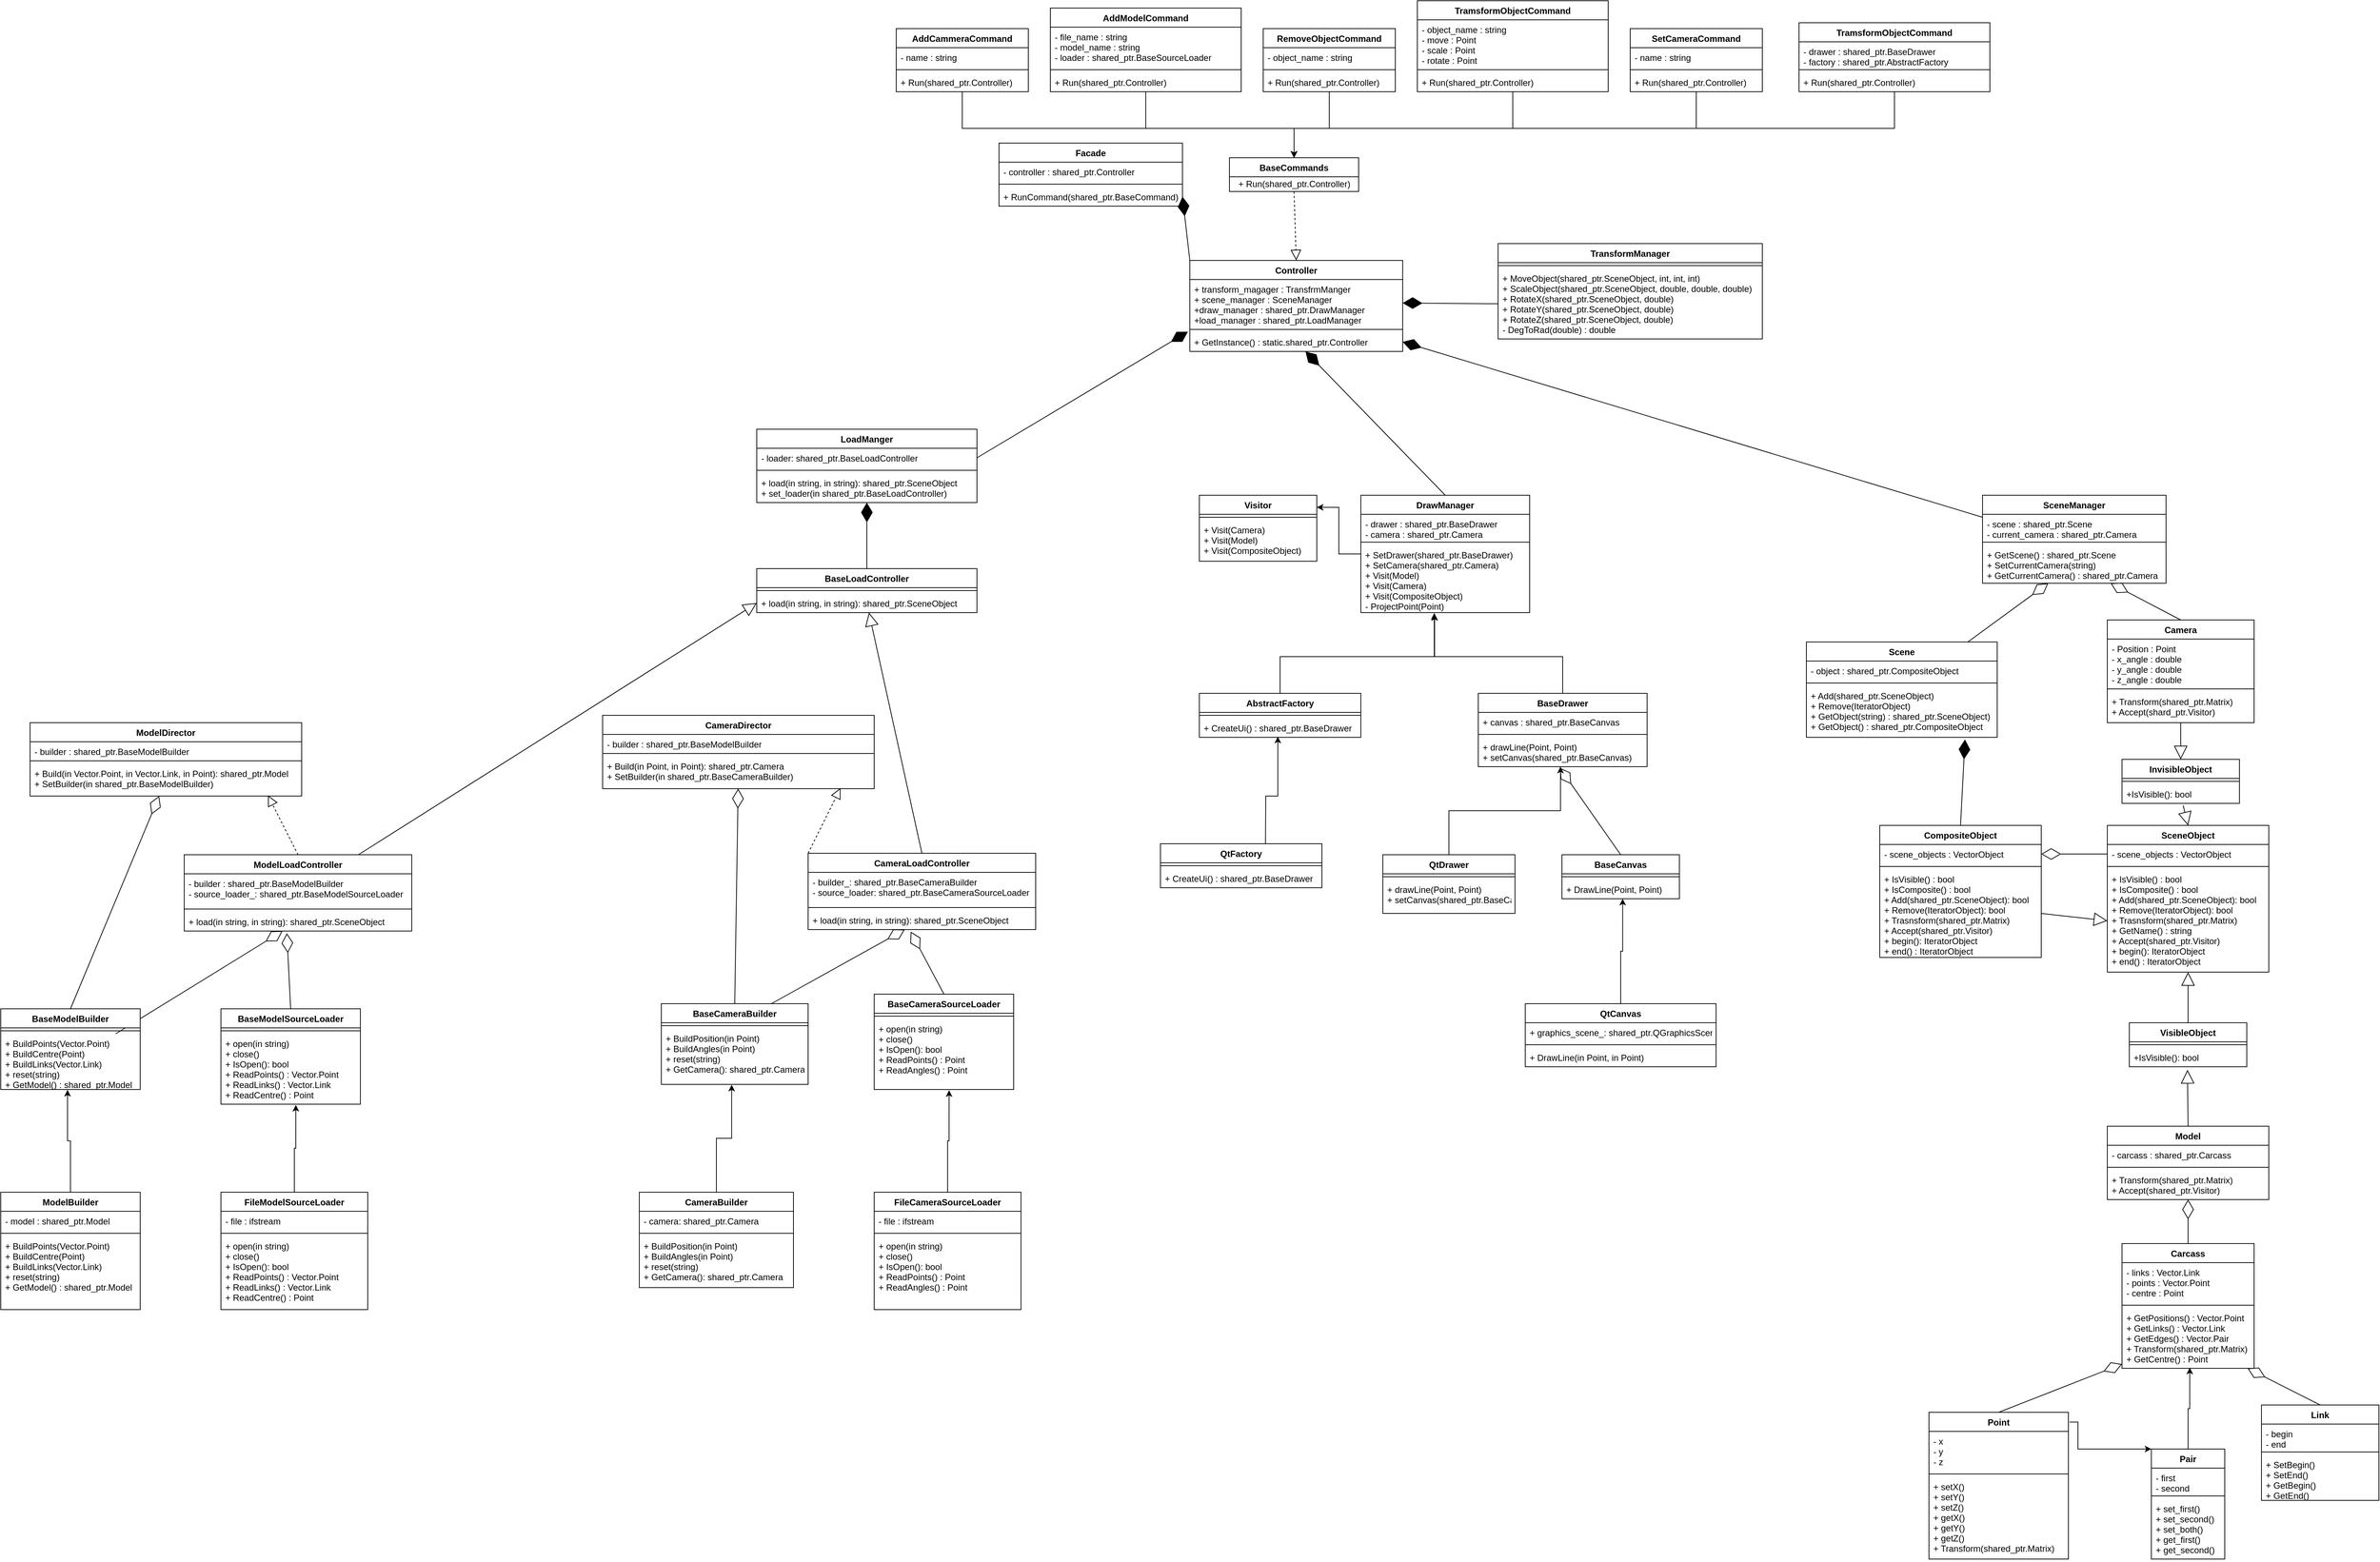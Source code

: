 <mxfile version="13.9.9" type="device"><diagram id="PbZ8RqTpZdHH3LVXoNB9" name="Страница 1"><mxGraphModel dx="5209" dy="3207" grid="1" gridSize="10" guides="1" tooltips="1" connect="1" arrows="1" fold="1" page="1" pageScale="1" pageWidth="827" pageHeight="1169" math="0" shadow="0"><root><mxCell id="0"/><mxCell id="1" parent="0"/><mxCell id="sxTjq18g1Pha1Wg1bCCu-8" value="BaseCommands" style="swimlane;fontStyle=1;align=center;verticalAlign=top;childLayout=stackLayout;horizontal=1;startSize=26;horizontalStack=0;resizeParent=1;resizeParentMax=0;resizeLast=0;collapsible=1;marginBottom=0;" parent="1" vertex="1"><mxGeometry x="334" y="90" width="176" height="46" as="geometry"/></mxCell><mxCell id="2zE5j40J4vTuUBql6kKP-113" value="&lt;span style=&quot;text-align: left&quot;&gt;+ Run(shared_ptr.Controller)&lt;/span&gt;" style="text;html=1;align=center;verticalAlign=middle;resizable=0;points=[];autosize=1;" vertex="1" parent="sxTjq18g1Pha1Wg1bCCu-8"><mxGeometry y="26" width="176" height="20" as="geometry"/></mxCell><mxCell id="sxTjq18g1Pha1Wg1bCCu-9" value="" style="endArrow=block;dashed=1;endFill=0;endSize=12;html=1;rounded=0;exitX=0.5;exitY=1;exitDx=0;exitDy=0;entryX=0.5;entryY=0;entryDx=0;entryDy=0;" parent="1" source="sxTjq18g1Pha1Wg1bCCu-8" target="2zE5j40J4vTuUBql6kKP-58" edge="1"><mxGeometry width="160" relative="1" as="geometry"><mxPoint x="530" y="260" as="sourcePoint"/><mxPoint x="414.0" y="230" as="targetPoint"/></mxGeometry></mxCell><mxCell id="sxTjq18g1Pha1Wg1bCCu-17" value="" style="endArrow=diamondThin;endFill=1;endSize=24;html=1;rounded=0;entryX=-0.009;entryY=-0.033;entryDx=0;entryDy=0;exitX=1;exitY=0.5;exitDx=0;exitDy=0;entryPerimeter=0;" parent="1" source="2zE5j40J4vTuUBql6kKP-182" target="2zE5j40J4vTuUBql6kKP-61" edge="1"><mxGeometry width="160" relative="1" as="geometry"><mxPoint x="230" y="286" as="sourcePoint"/><mxPoint x="334.0" y="264" as="targetPoint"/></mxGeometry></mxCell><mxCell id="sxTjq18g1Pha1Wg1bCCu-18" value="" style="endArrow=diamondThin;endFill=1;endSize=24;html=1;rounded=0;exitX=0.5;exitY=0;exitDx=0;exitDy=0;" parent="1" source="2zE5j40J4vTuUBql6kKP-160" target="2zE5j40J4vTuUBql6kKP-61" edge="1"><mxGeometry width="160" relative="1" as="geometry"><mxPoint x="250" y="404" as="sourcePoint"/><mxPoint x="414.0" y="264" as="targetPoint"/><Array as="points"/></mxGeometry></mxCell><mxCell id="sxTjq18g1Pha1Wg1bCCu-19" value="" style="endArrow=diamondThin;endFill=1;endSize=24;html=1;rounded=0;entryX=1;entryY=0.5;entryDx=0;entryDy=0;exitX=0;exitY=0.25;exitDx=0;exitDy=0;" parent="1" source="2zE5j40J4vTuUBql6kKP-143" target="2zE5j40J4vTuUBql6kKP-61" edge="1"><mxGeometry width="160" relative="1" as="geometry"><mxPoint x="710.0" y="422.0" as="sourcePoint"/><mxPoint x="494.0" y="264" as="targetPoint"/></mxGeometry></mxCell><mxCell id="sxTjq18g1Pha1Wg1bCCu-20" value="" style="endArrow=diamondThin;endFill=1;endSize=24;html=1;rounded=0;entryX=1;entryY=0.5;entryDx=0;entryDy=0;exitX=0;exitY=0.5;exitDx=0;exitDy=0;" parent="1" source="2zE5j40J4vTuUBql6kKP-142" target="2zE5j40J4vTuUBql6kKP-59" edge="1"><mxGeometry width="160" relative="1" as="geometry"><mxPoint x="667" y="260.0" as="sourcePoint"/><mxPoint x="494.0" y="247" as="targetPoint"/></mxGeometry></mxCell><mxCell id="sxTjq18g1Pha1Wg1bCCu-21" value="" style="endArrow=diamondThin;endFill=1;endSize=24;html=1;rounded=0;exitX=0;exitY=0;exitDx=0;exitDy=0;entryX=1;entryY=0.5;entryDx=0;entryDy=0;" parent="1" source="2zE5j40J4vTuUBql6kKP-58" target="2zE5j40J4vTuUBql6kKP-133" edge="1"><mxGeometry width="160" relative="1" as="geometry"><mxPoint x="334.0" y="230" as="sourcePoint"/><mxPoint x="150" y="162" as="targetPoint"/></mxGeometry></mxCell><mxCell id="sxTjq18g1Pha1Wg1bCCu-39" value="" style="endArrow=block;dashed=1;endFill=0;endSize=12;html=1;rounded=0;entryX=0.876;entryY=0.981;entryDx=0;entryDy=0;entryPerimeter=0;exitX=0.5;exitY=0;exitDx=0;exitDy=0;" parent="1" source="2zE5j40J4vTuUBql6kKP-190" target="2zE5j40J4vTuUBql6kKP-189" edge="1"><mxGeometry width="160" relative="1" as="geometry"><mxPoint x="-926" y="330" as="sourcePoint"/><mxPoint x="-950.0" y="243" as="targetPoint"/></mxGeometry></mxCell><mxCell id="sxTjq18g1Pha1Wg1bCCu-40" value="" style="endArrow=diamondThin;endFill=0;endSize=24;html=1;rounded=0;exitX=0.5;exitY=0;exitDx=0;exitDy=0;" parent="1" source="2zE5j40J4vTuUBql6kKP-201" target="2zE5j40J4vTuUBql6kKP-189" edge="1"><mxGeometry width="160" relative="1" as="geometry"><mxPoint x="-1070" y="303" as="sourcePoint"/><mxPoint x="-990" y="243" as="targetPoint"/></mxGeometry></mxCell><mxCell id="sxTjq18g1Pha1Wg1bCCu-41" value="" style="endArrow=diamondThin;endFill=0;endSize=24;html=1;rounded=0;" parent="1" source="2zE5j40J4vTuUBql6kKP-204" target="2zE5j40J4vTuUBql6kKP-193" edge="1"><mxGeometry width="160" relative="1" as="geometry"><mxPoint x="-1070" y="355" as="sourcePoint"/><mxPoint x="-990" y="410" as="targetPoint"/></mxGeometry></mxCell><mxCell id="sxTjq18g1Pha1Wg1bCCu-45" value="" style="endArrow=diamondThin;endFill=0;endSize=24;html=1;rounded=0;entryX=0.451;entryY=1.115;entryDx=0;entryDy=0;exitX=0.5;exitY=0;exitDx=0;exitDy=0;entryPerimeter=0;" parent="1" source="2zE5j40J4vTuUBql6kKP-209" target="2zE5j40J4vTuUBql6kKP-193" edge="1"><mxGeometry width="160" relative="1" as="geometry"><mxPoint x="-990" y="613" as="sourcePoint"/><mxPoint x="-990.0" y="473" as="targetPoint"/></mxGeometry></mxCell><mxCell id="sxTjq18g1Pha1Wg1bCCu-63" value="" style="endArrow=diamondThin;endFill=0;endSize=24;html=1;rounded=0;exitX=0.5;exitY=0;exitDx=0;exitDy=0;" parent="1" target="2zE5j40J4vTuUBql6kKP-146" edge="1"><mxGeometry width="160" relative="1" as="geometry"><mxPoint x="1340.0" y="750.0" as="sourcePoint"/><mxPoint x="1360" y="670" as="targetPoint"/></mxGeometry></mxCell><mxCell id="sxTjq18g1Pha1Wg1bCCu-64" value="" style="endArrow=diamondThin;endFill=0;endSize=24;html=1;rounded=0;exitX=0.5;exitY=0;exitDx=0;exitDy=0;" parent="1" source="2zE5j40J4vTuUBql6kKP-148" target="2zE5j40J4vTuUBql6kKP-146" edge="1"><mxGeometry width="160" relative="1" as="geometry"><mxPoint x="1560" y="710" as="sourcePoint"/><mxPoint x="1500" y="630" as="targetPoint"/></mxGeometry></mxCell><mxCell id="sxTjq18g1Pha1Wg1bCCu-67" value="InvisibleObject" style="swimlane;fontStyle=1;align=center;verticalAlign=top;childLayout=stackLayout;horizontal=1;startSize=26;horizontalStack=0;resizeParent=1;resizeParentMax=0;resizeLast=0;collapsible=1;marginBottom=0;" parent="1" vertex="1"><mxGeometry x="1550" y="910" width="160" height="60" as="geometry"/></mxCell><mxCell id="sxTjq18g1Pha1Wg1bCCu-69" value="" style="line;strokeWidth=1;fillColor=none;align=left;verticalAlign=middle;spacingTop=-1;spacingLeft=3;spacingRight=3;rotatable=0;labelPosition=right;points=[];portConstraint=eastwest;" parent="sxTjq18g1Pha1Wg1bCCu-67" vertex="1"><mxGeometry y="26" width="160" height="8" as="geometry"/></mxCell><mxCell id="sxTjq18g1Pha1Wg1bCCu-70" value="+IsVisible(): bool" style="text;strokeColor=none;fillColor=none;align=left;verticalAlign=top;spacingLeft=4;spacingRight=4;overflow=hidden;rotatable=0;points=[[0,0.5],[1,0.5]];portConstraint=eastwest;" parent="sxTjq18g1Pha1Wg1bCCu-67" vertex="1"><mxGeometry y="34" width="160" height="26" as="geometry"/></mxCell><mxCell id="sxTjq18g1Pha1Wg1bCCu-80" value="CompositeObject" style="swimlane;fontStyle=1;align=center;verticalAlign=top;childLayout=stackLayout;horizontal=1;startSize=26;horizontalStack=0;resizeParent=1;resizeParentMax=0;resizeLast=0;collapsible=1;marginBottom=0;" parent="1" vertex="1"><mxGeometry x="1220" y="1000" width="220" height="180" as="geometry"/></mxCell><mxCell id="sxTjq18g1Pha1Wg1bCCu-81" value="- scene_objects : VectorObject" style="text;strokeColor=none;fillColor=none;align=left;verticalAlign=top;spacingLeft=4;spacingRight=4;overflow=hidden;rotatable=0;points=[[0,0.5],[1,0.5]];portConstraint=eastwest;" parent="sxTjq18g1Pha1Wg1bCCu-80" vertex="1"><mxGeometry y="26" width="220" height="26" as="geometry"/></mxCell><mxCell id="sxTjq18g1Pha1Wg1bCCu-82" value="" style="line;strokeWidth=1;fillColor=none;align=left;verticalAlign=middle;spacingTop=-1;spacingLeft=3;spacingRight=3;rotatable=0;labelPosition=right;points=[];portConstraint=eastwest;" parent="sxTjq18g1Pha1Wg1bCCu-80" vertex="1"><mxGeometry y="52" width="220" height="8" as="geometry"/></mxCell><mxCell id="sxTjq18g1Pha1Wg1bCCu-83" value="+ IsVisible() : bool&#10;+ IsComposite() : bool&#10;+ Add(shared_ptr.SceneObject): bool&#10;+ Remove(IteratorObject): bool&#10;+ Trasnsform(shared_ptr.Matrix)&#10;+ Accept(shared_ptr.Visitor)&#10;+ begin(): IteratorObject&#10;+ end() : IteratorObject&#10;" style="text;strokeColor=none;fillColor=none;align=left;verticalAlign=top;spacingLeft=4;spacingRight=4;overflow=hidden;rotatable=0;points=[[0,0.5],[1,0.5]];portConstraint=eastwest;" parent="sxTjq18g1Pha1Wg1bCCu-80" vertex="1"><mxGeometry y="60" width="220" height="120" as="geometry"/></mxCell><mxCell id="sxTjq18g1Pha1Wg1bCCu-85" value="" style="endArrow=diamondThin;endFill=0;endSize=24;html=1;rounded=0;exitX=0;exitY=0.5;exitDx=0;exitDy=0;entryX=1;entryY=0.5;entryDx=0;entryDy=0;" parent="1" source="2zE5j40J4vTuUBql6kKP-157" target="sxTjq18g1Pha1Wg1bCCu-81" edge="1"><mxGeometry width="160" relative="1" as="geometry"><mxPoint x="1560" y="1060" as="sourcePoint"/><mxPoint x="1440" y="1066.5" as="targetPoint"/></mxGeometry></mxCell><mxCell id="sxTjq18g1Pha1Wg1bCCu-86" value="VisibleObject" style="swimlane;fontStyle=1;align=center;verticalAlign=top;childLayout=stackLayout;horizontal=1;startSize=26;horizontalStack=0;resizeParent=1;resizeParentMax=0;resizeLast=0;collapsible=1;marginBottom=0;" parent="1" vertex="1"><mxGeometry x="1560" y="1269" width="160" height="60" as="geometry"/></mxCell><mxCell id="sxTjq18g1Pha1Wg1bCCu-87" value="" style="line;strokeWidth=1;fillColor=none;align=left;verticalAlign=middle;spacingTop=-1;spacingLeft=3;spacingRight=3;rotatable=0;labelPosition=right;points=[];portConstraint=eastwest;" parent="sxTjq18g1Pha1Wg1bCCu-86" vertex="1"><mxGeometry y="26" width="160" height="8" as="geometry"/></mxCell><mxCell id="sxTjq18g1Pha1Wg1bCCu-88" value="+IsVisible(): bool" style="text;strokeColor=none;fillColor=none;align=left;verticalAlign=top;spacingLeft=4;spacingRight=4;overflow=hidden;rotatable=0;points=[[0,0.5],[1,0.5]];portConstraint=eastwest;" parent="sxTjq18g1Pha1Wg1bCCu-86" vertex="1"><mxGeometry y="34" width="160" height="26" as="geometry"/></mxCell><mxCell id="2zE5j40J4vTuUBql6kKP-4" value="" style="endArrow=block;endSize=16;endFill=0;html=1;entryX=0;entryY=0.5;entryDx=0;entryDy=0;" edge="1" parent="1" source="2zE5j40J4vTuUBql6kKP-190" target="2zE5j40J4vTuUBql6kKP-179"><mxGeometry x="-0.333" y="-54" width="160" relative="1" as="geometry"><mxPoint x="-530" y="337.0" as="sourcePoint"/><mxPoint x="-500.0" y="337" as="targetPoint"/><Array as="points"/><mxPoint as="offset"/></mxGeometry></mxCell><mxCell id="2zE5j40J4vTuUBql6kKP-5" value="" style="endArrow=block;endSize=16;endFill=0;html=1;entryX=0.5;entryY=0;entryDx=0;entryDy=0;" edge="1" parent="1" source="2zE5j40J4vTuUBql6kKP-151" target="sxTjq18g1Pha1Wg1bCCu-67"><mxGeometry width="160" relative="1" as="geometry"><mxPoint x="1550" y="890" as="sourcePoint"/><mxPoint x="1400" y="830" as="targetPoint"/></mxGeometry></mxCell><mxCell id="2zE5j40J4vTuUBql6kKP-6" value="" style="endArrow=block;endSize=16;endFill=0;html=1;exitX=0.5;exitY=0;exitDx=0;exitDy=0;" edge="1" parent="1" source="sxTjq18g1Pha1Wg1bCCu-86" target="2zE5j40J4vTuUBql6kKP-159"><mxGeometry width="160" relative="1" as="geometry"><mxPoint x="1270" y="970" as="sourcePoint"/><mxPoint x="1590" y="1220" as="targetPoint"/></mxGeometry></mxCell><mxCell id="2zE5j40J4vTuUBql6kKP-7" value="" style="endArrow=block;endSize=16;endFill=0;html=1;exitX=0.521;exitY=1.104;exitDx=0;exitDy=0;exitPerimeter=0;entryX=0.5;entryY=0;entryDx=0;entryDy=0;" edge="1" parent="1" source="sxTjq18g1Pha1Wg1bCCu-70" target="2zE5j40J4vTuUBql6kKP-156"><mxGeometry width="160" relative="1" as="geometry"><mxPoint x="1270" y="970" as="sourcePoint"/><mxPoint x="1633" y="1000" as="targetPoint"/></mxGeometry></mxCell><mxCell id="2zE5j40J4vTuUBql6kKP-8" value="" style="endArrow=block;endSize=16;endFill=0;html=1;exitX=1;exitY=0.5;exitDx=0;exitDy=0;entryX=0;entryY=0.5;entryDx=0;entryDy=0;" edge="1" parent="1" source="sxTjq18g1Pha1Wg1bCCu-83" target="2zE5j40J4vTuUBql6kKP-159"><mxGeometry width="160" relative="1" as="geometry"><mxPoint x="1390" y="1206" as="sourcePoint"/><mxPoint x="1510" y="1180" as="targetPoint"/></mxGeometry></mxCell><mxCell id="2zE5j40J4vTuUBql6kKP-9" value="Model" style="swimlane;fontStyle=1;align=center;verticalAlign=top;childLayout=stackLayout;horizontal=1;startSize=26;horizontalStack=0;resizeParent=1;resizeParentMax=0;resizeLast=0;collapsible=1;marginBottom=0;" vertex="1" parent="1"><mxGeometry x="1530" y="1410" width="220" height="100" as="geometry"/></mxCell><mxCell id="2zE5j40J4vTuUBql6kKP-10" value="- carcass : shared_ptr.Carcass" style="text;strokeColor=none;fillColor=none;align=left;verticalAlign=top;spacingLeft=4;spacingRight=4;overflow=hidden;rotatable=0;points=[[0,0.5],[1,0.5]];portConstraint=eastwest;" vertex="1" parent="2zE5j40J4vTuUBql6kKP-9"><mxGeometry y="26" width="220" height="26" as="geometry"/></mxCell><mxCell id="2zE5j40J4vTuUBql6kKP-11" value="" style="line;strokeWidth=1;fillColor=none;align=left;verticalAlign=middle;spacingTop=-1;spacingLeft=3;spacingRight=3;rotatable=0;labelPosition=right;points=[];portConstraint=eastwest;" vertex="1" parent="2zE5j40J4vTuUBql6kKP-9"><mxGeometry y="52" width="220" height="8" as="geometry"/></mxCell><mxCell id="2zE5j40J4vTuUBql6kKP-12" value="+ Transform(shared_ptr.Matrix)&#10;+ Accept(shared_ptr.Visitor)" style="text;strokeColor=none;fillColor=none;align=left;verticalAlign=top;spacingLeft=4;spacingRight=4;overflow=hidden;rotatable=0;points=[[0,0.5],[1,0.5]];portConstraint=eastwest;" vertex="1" parent="2zE5j40J4vTuUBql6kKP-9"><mxGeometry y="60" width="220" height="40" as="geometry"/></mxCell><mxCell id="2zE5j40J4vTuUBql6kKP-14" value="" style="endArrow=block;endSize=16;endFill=0;html=1;exitX=0.5;exitY=0;exitDx=0;exitDy=0;entryX=0.495;entryY=1.165;entryDx=0;entryDy=0;entryPerimeter=0;" edge="1" parent="1" source="2zE5j40J4vTuUBql6kKP-9" target="sxTjq18g1Pha1Wg1bCCu-88"><mxGeometry width="160" relative="1" as="geometry"><mxPoint x="1270" y="1260" as="sourcePoint"/><mxPoint x="1430" y="1260" as="targetPoint"/></mxGeometry></mxCell><mxCell id="2zE5j40J4vTuUBql6kKP-15" value="Carcass" style="swimlane;fontStyle=1;align=center;verticalAlign=top;childLayout=stackLayout;horizontal=1;startSize=26;horizontalStack=0;resizeParent=1;resizeParentMax=0;resizeLast=0;collapsible=1;marginBottom=0;" vertex="1" parent="1"><mxGeometry x="1550" y="1570" width="180" height="170" as="geometry"/></mxCell><mxCell id="2zE5j40J4vTuUBql6kKP-16" value="- links : Vector.Link&#10;- points : Vector.Point&#10;- centre : Point" style="text;strokeColor=none;fillColor=none;align=left;verticalAlign=top;spacingLeft=4;spacingRight=4;overflow=hidden;rotatable=0;points=[[0,0.5],[1,0.5]];portConstraint=eastwest;" vertex="1" parent="2zE5j40J4vTuUBql6kKP-15"><mxGeometry y="26" width="180" height="54" as="geometry"/></mxCell><mxCell id="2zE5j40J4vTuUBql6kKP-17" value="" style="line;strokeWidth=1;fillColor=none;align=left;verticalAlign=middle;spacingTop=-1;spacingLeft=3;spacingRight=3;rotatable=0;labelPosition=right;points=[];portConstraint=eastwest;" vertex="1" parent="2zE5j40J4vTuUBql6kKP-15"><mxGeometry y="80" width="180" height="8" as="geometry"/></mxCell><mxCell id="2zE5j40J4vTuUBql6kKP-18" value="+ GetPositions() : Vector.Point&#10;+ GetLinks() : Vector.Link&#10;+ GetEdges() : Vector.Pair&#10;+ Transform(shared_ptr.Matrix)&#10;+ GetCentre() : Point" style="text;strokeColor=none;fillColor=none;align=left;verticalAlign=top;spacingLeft=4;spacingRight=4;overflow=hidden;rotatable=0;points=[[0,0.5],[1,0.5]];portConstraint=eastwest;" vertex="1" parent="2zE5j40J4vTuUBql6kKP-15"><mxGeometry y="88" width="180" height="82" as="geometry"/></mxCell><mxCell id="2zE5j40J4vTuUBql6kKP-20" value="" style="endArrow=diamondThin;endFill=0;endSize=24;html=1;rounded=0;exitX=0.5;exitY=0;exitDx=0;exitDy=0;" edge="1" parent="1" source="2zE5j40J4vTuUBql6kKP-15" target="2zE5j40J4vTuUBql6kKP-12"><mxGeometry width="160" relative="1" as="geometry"><mxPoint x="1370" y="1564.5" as="sourcePoint"/><mxPoint x="1250" y="1560" as="targetPoint"/></mxGeometry></mxCell><mxCell id="2zE5j40J4vTuUBql6kKP-21" value="Point" style="swimlane;fontStyle=1;align=center;verticalAlign=top;childLayout=stackLayout;horizontal=1;startSize=26;horizontalStack=0;resizeParent=1;resizeParentMax=0;resizeLast=0;collapsible=1;marginBottom=0;" vertex="1" parent="1"><mxGeometry x="1287" y="1800" width="190" height="200" as="geometry"/></mxCell><mxCell id="2zE5j40J4vTuUBql6kKP-22" value="- x&#10;- y&#10;- z" style="text;strokeColor=none;fillColor=none;align=left;verticalAlign=top;spacingLeft=4;spacingRight=4;overflow=hidden;rotatable=0;points=[[0,0.5],[1,0.5]];portConstraint=eastwest;" vertex="1" parent="2zE5j40J4vTuUBql6kKP-21"><mxGeometry y="26" width="190" height="54" as="geometry"/></mxCell><mxCell id="2zE5j40J4vTuUBql6kKP-23" value="" style="line;strokeWidth=1;fillColor=none;align=left;verticalAlign=middle;spacingTop=-1;spacingLeft=3;spacingRight=3;rotatable=0;labelPosition=right;points=[];portConstraint=eastwest;" vertex="1" parent="2zE5j40J4vTuUBql6kKP-21"><mxGeometry y="80" width="190" height="8" as="geometry"/></mxCell><mxCell id="2zE5j40J4vTuUBql6kKP-24" value="+ setX()&#10;+ setY()&#10;+ setZ()&#10;+ getX()&#10;+ getY()&#10;+ getZ()&#10;+ Transform(shared_ptr.Matrix)" style="text;strokeColor=none;fillColor=none;align=left;verticalAlign=top;spacingLeft=4;spacingRight=4;overflow=hidden;rotatable=0;points=[[0,0.5],[1,0.5]];portConstraint=eastwest;" vertex="1" parent="2zE5j40J4vTuUBql6kKP-21"><mxGeometry y="88" width="190" height="112" as="geometry"/></mxCell><mxCell id="2zE5j40J4vTuUBql6kKP-39" style="edgeStyle=orthogonalEdgeStyle;rounded=0;orthogonalLoop=1;jettySize=auto;html=1;entryX=0.513;entryY=0.989;entryDx=0;entryDy=0;entryPerimeter=0;" edge="1" parent="1" source="2zE5j40J4vTuUBql6kKP-26" target="2zE5j40J4vTuUBql6kKP-18"><mxGeometry relative="1" as="geometry"/></mxCell><mxCell id="2zE5j40J4vTuUBql6kKP-26" value="Pair" style="swimlane;fontStyle=1;align=center;verticalAlign=top;childLayout=stackLayout;horizontal=1;startSize=26;horizontalStack=0;resizeParent=1;resizeParentMax=0;resizeLast=0;collapsible=1;marginBottom=0;" vertex="1" parent="1"><mxGeometry x="1590" y="1850" width="100" height="150" as="geometry"/></mxCell><mxCell id="2zE5j40J4vTuUBql6kKP-27" value="- first&#10;- second" style="text;strokeColor=none;fillColor=none;align=left;verticalAlign=top;spacingLeft=4;spacingRight=4;overflow=hidden;rotatable=0;points=[[0,0.5],[1,0.5]];portConstraint=eastwest;" vertex="1" parent="2zE5j40J4vTuUBql6kKP-26"><mxGeometry y="26" width="100" height="34" as="geometry"/></mxCell><mxCell id="2zE5j40J4vTuUBql6kKP-28" value="" style="line;strokeWidth=1;fillColor=none;align=left;verticalAlign=middle;spacingTop=-1;spacingLeft=3;spacingRight=3;rotatable=0;labelPosition=right;points=[];portConstraint=eastwest;" vertex="1" parent="2zE5j40J4vTuUBql6kKP-26"><mxGeometry y="60" width="100" height="8" as="geometry"/></mxCell><mxCell id="2zE5j40J4vTuUBql6kKP-29" value="+ set_first()&#10;+ set_second()&#10;+ set_both()&#10;+ get_first()&#10;+ get_second()" style="text;strokeColor=none;fillColor=none;align=left;verticalAlign=top;spacingLeft=4;spacingRight=4;overflow=hidden;rotatable=0;points=[[0,0.5],[1,0.5]];portConstraint=eastwest;" vertex="1" parent="2zE5j40J4vTuUBql6kKP-26"><mxGeometry y="68" width="100" height="82" as="geometry"/></mxCell><mxCell id="2zE5j40J4vTuUBql6kKP-30" value="Link" style="swimlane;fontStyle=1;align=center;verticalAlign=top;childLayout=stackLayout;horizontal=1;startSize=26;horizontalStack=0;resizeParent=1;resizeParentMax=0;resizeLast=0;collapsible=1;marginBottom=0;" vertex="1" parent="1"><mxGeometry x="1740" y="1790" width="160" height="130" as="geometry"/></mxCell><mxCell id="2zE5j40J4vTuUBql6kKP-31" value="- begin&#10;- end" style="text;strokeColor=none;fillColor=none;align=left;verticalAlign=top;spacingLeft=4;spacingRight=4;overflow=hidden;rotatable=0;points=[[0,0.5],[1,0.5]];portConstraint=eastwest;" vertex="1" parent="2zE5j40J4vTuUBql6kKP-30"><mxGeometry y="26" width="160" height="34" as="geometry"/></mxCell><mxCell id="2zE5j40J4vTuUBql6kKP-32" value="" style="line;strokeWidth=1;fillColor=none;align=left;verticalAlign=middle;spacingTop=-1;spacingLeft=3;spacingRight=3;rotatable=0;labelPosition=right;points=[];portConstraint=eastwest;" vertex="1" parent="2zE5j40J4vTuUBql6kKP-30"><mxGeometry y="60" width="160" height="8" as="geometry"/></mxCell><mxCell id="2zE5j40J4vTuUBql6kKP-33" value="+ SetBegin()&#10;+ SetEnd()&#10;+ GetBegin()&#10;+ GetEnd()" style="text;strokeColor=none;fillColor=none;align=left;verticalAlign=top;spacingLeft=4;spacingRight=4;overflow=hidden;rotatable=0;points=[[0,0.5],[1,0.5]];portConstraint=eastwest;" vertex="1" parent="2zE5j40J4vTuUBql6kKP-30"><mxGeometry y="68" width="160" height="62" as="geometry"/></mxCell><mxCell id="2zE5j40J4vTuUBql6kKP-34" value="" style="endArrow=diamondThin;endFill=0;endSize=24;html=1;rounded=0;exitX=0.5;exitY=0;exitDx=0;exitDy=0;" edge="1" parent="1" source="2zE5j40J4vTuUBql6kKP-21" target="2zE5j40J4vTuUBql6kKP-18"><mxGeometry width="160" relative="1" as="geometry"><mxPoint x="1498.57" y="1790.0" as="sourcePoint"/><mxPoint x="1498.57" y="1696" as="targetPoint"/></mxGeometry></mxCell><mxCell id="2zE5j40J4vTuUBql6kKP-36" value="" style="endArrow=diamondThin;endFill=0;endSize=24;html=1;rounded=0;exitX=0.5;exitY=0;exitDx=0;exitDy=0;" edge="1" parent="1" source="2zE5j40J4vTuUBql6kKP-30" target="2zE5j40J4vTuUBql6kKP-18"><mxGeometry width="160" relative="1" as="geometry"><mxPoint x="1810" y="1774.0" as="sourcePoint"/><mxPoint x="1810" y="1680" as="targetPoint"/></mxGeometry></mxCell><mxCell id="2zE5j40J4vTuUBql6kKP-38" style="edgeStyle=orthogonalEdgeStyle;rounded=0;orthogonalLoop=1;jettySize=auto;html=1;entryX=0;entryY=0;entryDx=0;entryDy=0;exitX=1.008;exitY=0.066;exitDx=0;exitDy=0;exitPerimeter=0;" edge="1" parent="1" source="2zE5j40J4vTuUBql6kKP-21" target="2zE5j40J4vTuUBql6kKP-26"><mxGeometry relative="1" as="geometry"><Array as="points"><mxPoint x="1490" y="1813"/><mxPoint x="1490" y="1850"/></Array></mxGeometry></mxCell><mxCell id="2zE5j40J4vTuUBql6kKP-40" value="" style="endArrow=diamondThin;endFill=1;endSize=24;html=1;exitX=0.5;exitY=0;exitDx=0;exitDy=0;entryX=0.485;entryY=1.043;entryDx=0;entryDy=0;entryPerimeter=0;" edge="1" parent="1" source="sxTjq18g1Pha1Wg1bCCu-80"><mxGeometry width="160" relative="1" as="geometry"><mxPoint x="1320" y="980" as="sourcePoint"/><mxPoint x="1336.1" y="883.01" as="targetPoint"/></mxGeometry></mxCell><mxCell id="2zE5j40J4vTuUBql6kKP-51" value="Visitor" style="swimlane;fontStyle=1;align=center;verticalAlign=top;childLayout=stackLayout;horizontal=1;startSize=26;horizontalStack=0;resizeParent=1;resizeParentMax=0;resizeLast=0;collapsible=1;marginBottom=0;" vertex="1" parent="1"><mxGeometry x="293" y="550" width="160" height="90" as="geometry"/></mxCell><mxCell id="2zE5j40J4vTuUBql6kKP-53" value="" style="line;strokeWidth=1;fillColor=none;align=left;verticalAlign=middle;spacingTop=-1;spacingLeft=3;spacingRight=3;rotatable=0;labelPosition=right;points=[];portConstraint=eastwest;" vertex="1" parent="2zE5j40J4vTuUBql6kKP-51"><mxGeometry y="26" width="160" height="8" as="geometry"/></mxCell><mxCell id="2zE5j40J4vTuUBql6kKP-54" value="+ Visit(Camera)&#10;+ Visit(Model)&#10;+ Visit(CompositeObject)" style="text;strokeColor=none;fillColor=none;align=left;verticalAlign=top;spacingLeft=4;spacingRight=4;overflow=hidden;rotatable=0;points=[[0,0.5],[1,0.5]];portConstraint=eastwest;" vertex="1" parent="2zE5j40J4vTuUBql6kKP-51"><mxGeometry y="34" width="160" height="56" as="geometry"/></mxCell><mxCell id="2zE5j40J4vTuUBql6kKP-58" value="Controller" style="swimlane;fontStyle=1;align=center;verticalAlign=top;childLayout=stackLayout;horizontal=1;startSize=26;horizontalStack=0;resizeParent=1;resizeParentMax=0;resizeLast=0;collapsible=1;marginBottom=0;glass=0;" vertex="1" parent="1"><mxGeometry x="280" y="230" width="290" height="124" as="geometry"/></mxCell><mxCell id="2zE5j40J4vTuUBql6kKP-59" value="+ transform_magager : TransfrmManger&#10;+ scene_manager : SceneManager&#10;+draw_manager : shared_ptr.DrawManager&#10;+load_manager : shared_ptr.LoadManager " style="text;strokeColor=none;fillColor=none;align=left;verticalAlign=top;spacingLeft=4;spacingRight=4;overflow=hidden;rotatable=0;points=[[0,0.5],[1,0.5]];portConstraint=eastwest;" vertex="1" parent="2zE5j40J4vTuUBql6kKP-58"><mxGeometry y="26" width="290" height="64" as="geometry"/></mxCell><mxCell id="2zE5j40J4vTuUBql6kKP-60" value="" style="line;strokeWidth=1;fillColor=none;align=left;verticalAlign=middle;spacingTop=-1;spacingLeft=3;spacingRight=3;rotatable=0;labelPosition=right;points=[];portConstraint=eastwest;" vertex="1" parent="2zE5j40J4vTuUBql6kKP-58"><mxGeometry y="90" width="290" height="8" as="geometry"/></mxCell><mxCell id="2zE5j40J4vTuUBql6kKP-61" value="+ GetInstance() : static.shared_ptr.Controller" style="text;strokeColor=none;fillColor=none;align=left;verticalAlign=top;spacingLeft=4;spacingRight=4;overflow=hidden;rotatable=0;points=[[0,0.5],[1,0.5]];portConstraint=eastwest;" vertex="1" parent="2zE5j40J4vTuUBql6kKP-58"><mxGeometry y="98" width="290" height="26" as="geometry"/></mxCell><mxCell id="2zE5j40J4vTuUBql6kKP-166" style="edgeStyle=orthogonalEdgeStyle;rounded=0;orthogonalLoop=1;jettySize=auto;html=1;entryX=0.435;entryY=1.005;entryDx=0;entryDy=0;entryPerimeter=0;" edge="1" parent="1" source="2zE5j40J4vTuUBql6kKP-62" target="2zE5j40J4vTuUBql6kKP-163"><mxGeometry relative="1" as="geometry"><mxPoint x="603" y="740" as="targetPoint"/><Array as="points"><mxPoint x="403" y="770"/><mxPoint x="613" y="770"/></Array></mxGeometry></mxCell><mxCell id="2zE5j40J4vTuUBql6kKP-62" value="AbstractFactory&#10;" style="swimlane;fontStyle=1;align=center;verticalAlign=top;childLayout=stackLayout;horizontal=1;startSize=26;horizontalStack=0;resizeParent=1;resizeParentMax=0;resizeLast=0;collapsible=1;marginBottom=0;glass=0;" vertex="1" parent="1"><mxGeometry x="293" y="820" width="220" height="60" as="geometry"/></mxCell><mxCell id="2zE5j40J4vTuUBql6kKP-64" value="" style="line;strokeWidth=1;fillColor=none;align=left;verticalAlign=middle;spacingTop=-1;spacingLeft=3;spacingRight=3;rotatable=0;labelPosition=right;points=[];portConstraint=eastwest;" vertex="1" parent="2zE5j40J4vTuUBql6kKP-62"><mxGeometry y="26" width="220" height="8" as="geometry"/></mxCell><mxCell id="2zE5j40J4vTuUBql6kKP-65" value="+ CreateUi() : shared_ptr.BaseDrawer" style="text;strokeColor=none;fillColor=none;align=left;verticalAlign=top;spacingLeft=4;spacingRight=4;overflow=hidden;rotatable=0;points=[[0,0.5],[1,0.5]];portConstraint=eastwest;" vertex="1" parent="2zE5j40J4vTuUBql6kKP-62"><mxGeometry y="34" width="220" height="26" as="geometry"/></mxCell><mxCell id="2zE5j40J4vTuUBql6kKP-173" style="edgeStyle=orthogonalEdgeStyle;rounded=0;orthogonalLoop=1;jettySize=auto;html=1;entryX=0.437;entryY=1.022;entryDx=0;entryDy=0;entryPerimeter=0;" edge="1" parent="1" source="2zE5j40J4vTuUBql6kKP-66" target="2zE5j40J4vTuUBql6kKP-163"><mxGeometry relative="1" as="geometry"><mxPoint x="628" y="740" as="targetPoint"/><Array as="points"><mxPoint x="788" y="770"/><mxPoint x="614" y="770"/></Array></mxGeometry></mxCell><mxCell id="2zE5j40J4vTuUBql6kKP-66" value="BaseDrawer" style="swimlane;fontStyle=1;align=center;verticalAlign=top;childLayout=stackLayout;horizontal=1;startSize=26;horizontalStack=0;resizeParent=1;resizeParentMax=0;resizeLast=0;collapsible=1;marginBottom=0;glass=0;" vertex="1" parent="1"><mxGeometry x="673" y="820" width="230" height="100" as="geometry"/></mxCell><mxCell id="2zE5j40J4vTuUBql6kKP-67" value="+ canvas : shared_ptr.BaseCanvas" style="text;strokeColor=none;fillColor=none;align=left;verticalAlign=top;spacingLeft=4;spacingRight=4;overflow=hidden;rotatable=0;points=[[0,0.5],[1,0.5]];portConstraint=eastwest;" vertex="1" parent="2zE5j40J4vTuUBql6kKP-66"><mxGeometry y="26" width="230" height="26" as="geometry"/></mxCell><mxCell id="2zE5j40J4vTuUBql6kKP-68" value="" style="line;strokeWidth=1;fillColor=none;align=left;verticalAlign=middle;spacingTop=-1;spacingLeft=3;spacingRight=3;rotatable=0;labelPosition=right;points=[];portConstraint=eastwest;" vertex="1" parent="2zE5j40J4vTuUBql6kKP-66"><mxGeometry y="52" width="230" height="8" as="geometry"/></mxCell><mxCell id="2zE5j40J4vTuUBql6kKP-69" value="+ drawLine(Point, Point)&#10;+ setCanvas(shared_ptr.BaseCanvas)" style="text;strokeColor=none;fillColor=none;align=left;verticalAlign=top;spacingLeft=4;spacingRight=4;overflow=hidden;rotatable=0;points=[[0,0.5],[1,0.5]];portConstraint=eastwest;" vertex="1" parent="2zE5j40J4vTuUBql6kKP-66"><mxGeometry y="60" width="230" height="40" as="geometry"/></mxCell><mxCell id="2zE5j40J4vTuUBql6kKP-71" value="BaseCanvas" style="swimlane;fontStyle=1;align=center;verticalAlign=top;childLayout=stackLayout;horizontal=1;startSize=26;horizontalStack=0;resizeParent=1;resizeParentMax=0;resizeLast=0;collapsible=1;marginBottom=0;glass=0;" vertex="1" parent="1"><mxGeometry x="787" y="1040" width="160" height="60" as="geometry"/></mxCell><mxCell id="2zE5j40J4vTuUBql6kKP-73" value="" style="line;strokeWidth=1;fillColor=none;align=left;verticalAlign=middle;spacingTop=-1;spacingLeft=3;spacingRight=3;rotatable=0;labelPosition=right;points=[];portConstraint=eastwest;" vertex="1" parent="2zE5j40J4vTuUBql6kKP-71"><mxGeometry y="26" width="160" height="8" as="geometry"/></mxCell><mxCell id="2zE5j40J4vTuUBql6kKP-74" value="+ DrawLine(Point, Point)" style="text;strokeColor=none;fillColor=none;align=left;verticalAlign=top;spacingLeft=4;spacingRight=4;overflow=hidden;rotatable=0;points=[[0,0.5],[1,0.5]];portConstraint=eastwest;" vertex="1" parent="2zE5j40J4vTuUBql6kKP-71"><mxGeometry y="34" width="160" height="26" as="geometry"/></mxCell><mxCell id="2zE5j40J4vTuUBql6kKP-169" style="edgeStyle=orthogonalEdgeStyle;rounded=0;orthogonalLoop=1;jettySize=auto;html=1;entryX=0.486;entryY=0.962;entryDx=0;entryDy=0;entryPerimeter=0;" edge="1" parent="1" target="2zE5j40J4vTuUBql6kKP-65"><mxGeometry relative="1" as="geometry"><mxPoint x="383.0" y="1040" as="sourcePoint"/></mxGeometry></mxCell><mxCell id="2zE5j40J4vTuUBql6kKP-78" value="QtFactory" style="swimlane;fontStyle=1;align=center;verticalAlign=top;childLayout=stackLayout;horizontal=1;startSize=26;horizontalStack=0;resizeParent=1;resizeParentMax=0;resizeLast=0;collapsible=1;marginBottom=0;glass=0;" vertex="1" parent="1"><mxGeometry x="240" y="1025" width="220" height="60" as="geometry"/></mxCell><mxCell id="2zE5j40J4vTuUBql6kKP-80" value="" style="line;strokeWidth=1;fillColor=none;align=left;verticalAlign=middle;spacingTop=-1;spacingLeft=3;spacingRight=3;rotatable=0;labelPosition=right;points=[];portConstraint=eastwest;" vertex="1" parent="2zE5j40J4vTuUBql6kKP-78"><mxGeometry y="26" width="220" height="8" as="geometry"/></mxCell><mxCell id="2zE5j40J4vTuUBql6kKP-81" value="+ CreateUi() : shared_ptr.BaseDrawer" style="text;strokeColor=none;fillColor=none;align=left;verticalAlign=top;spacingLeft=4;spacingRight=4;overflow=hidden;rotatable=0;points=[[0,0.5],[1,0.5]];portConstraint=eastwest;" vertex="1" parent="2zE5j40J4vTuUBql6kKP-78"><mxGeometry y="34" width="220" height="26" as="geometry"/></mxCell><mxCell id="2zE5j40J4vTuUBql6kKP-170" style="edgeStyle=orthogonalEdgeStyle;rounded=0;orthogonalLoop=1;jettySize=auto;html=1;entryX=0.487;entryY=1;entryDx=0;entryDy=0;entryPerimeter=0;" edge="1" parent="1" source="2zE5j40J4vTuUBql6kKP-86" target="2zE5j40J4vTuUBql6kKP-69"><mxGeometry relative="1" as="geometry"/></mxCell><mxCell id="2zE5j40J4vTuUBql6kKP-86" value="QtDrawer" style="swimlane;fontStyle=1;align=center;verticalAlign=top;childLayout=stackLayout;horizontal=1;startSize=26;horizontalStack=0;resizeParent=1;resizeParentMax=0;resizeLast=0;collapsible=1;marginBottom=0;glass=0;" vertex="1" parent="1"><mxGeometry x="543" y="1040" width="180" height="80" as="geometry"/></mxCell><mxCell id="2zE5j40J4vTuUBql6kKP-88" value="" style="line;strokeWidth=1;fillColor=none;align=left;verticalAlign=middle;spacingTop=-1;spacingLeft=3;spacingRight=3;rotatable=0;labelPosition=right;points=[];portConstraint=eastwest;" vertex="1" parent="2zE5j40J4vTuUBql6kKP-86"><mxGeometry y="26" width="180" height="8" as="geometry"/></mxCell><mxCell id="2zE5j40J4vTuUBql6kKP-89" value="+ drawLine(Point, Point)&#10;+ setCanvas(shared_ptr.BaseCanvas)" style="text;strokeColor=none;fillColor=none;align=left;verticalAlign=top;spacingLeft=4;spacingRight=4;overflow=hidden;rotatable=0;points=[[0,0.5],[1,0.5]];portConstraint=eastwest;" vertex="1" parent="2zE5j40J4vTuUBql6kKP-86"><mxGeometry y="34" width="180" height="46" as="geometry"/></mxCell><mxCell id="2zE5j40J4vTuUBql6kKP-95" style="edgeStyle=orthogonalEdgeStyle;rounded=0;orthogonalLoop=1;jettySize=auto;html=1;entryX=0.517;entryY=1;entryDx=0;entryDy=0;entryPerimeter=0;" edge="1" parent="1" source="2zE5j40J4vTuUBql6kKP-90" target="2zE5j40J4vTuUBql6kKP-74"><mxGeometry relative="1" as="geometry"/></mxCell><mxCell id="2zE5j40J4vTuUBql6kKP-90" value="QtCanvas" style="swimlane;fontStyle=1;align=center;verticalAlign=top;childLayout=stackLayout;horizontal=1;startSize=26;horizontalStack=0;resizeParent=1;resizeParentMax=0;resizeLast=0;collapsible=1;marginBottom=0;glass=0;" vertex="1" parent="1"><mxGeometry x="737" y="1243" width="260" height="86" as="geometry"/></mxCell><mxCell id="2zE5j40J4vTuUBql6kKP-91" value="+ graphics_scene_: shared_ptr.QGraphicsScene" style="text;strokeColor=none;fillColor=none;align=left;verticalAlign=top;spacingLeft=4;spacingRight=4;overflow=hidden;rotatable=0;points=[[0,0.5],[1,0.5]];portConstraint=eastwest;" vertex="1" parent="2zE5j40J4vTuUBql6kKP-90"><mxGeometry y="26" width="260" height="26" as="geometry"/></mxCell><mxCell id="2zE5j40J4vTuUBql6kKP-92" value="" style="line;strokeWidth=1;fillColor=none;align=left;verticalAlign=middle;spacingTop=-1;spacingLeft=3;spacingRight=3;rotatable=0;labelPosition=right;points=[];portConstraint=eastwest;" vertex="1" parent="2zE5j40J4vTuUBql6kKP-90"><mxGeometry y="52" width="260" height="8" as="geometry"/></mxCell><mxCell id="2zE5j40J4vTuUBql6kKP-93" value="+ DrawLine(in Point, in Point)" style="text;strokeColor=none;fillColor=none;align=left;verticalAlign=top;spacingLeft=4;spacingRight=4;overflow=hidden;rotatable=0;points=[[0,0.5],[1,0.5]];portConstraint=eastwest;" vertex="1" parent="2zE5j40J4vTuUBql6kKP-90"><mxGeometry y="60" width="260" height="26" as="geometry"/></mxCell><mxCell id="2zE5j40J4vTuUBql6kKP-102" style="edgeStyle=orthogonalEdgeStyle;rounded=0;orthogonalLoop=1;jettySize=auto;html=1;entryX=0.5;entryY=0;entryDx=0;entryDy=0;" edge="1" parent="1" source="2zE5j40J4vTuUBql6kKP-98" target="sxTjq18g1Pha1Wg1bCCu-8"><mxGeometry relative="1" as="geometry"><mxPoint x="414" y="50" as="targetPoint"/><Array as="points"><mxPoint x="-30" y="50"/><mxPoint x="422" y="50"/></Array></mxGeometry></mxCell><mxCell id="2zE5j40J4vTuUBql6kKP-98" value="AddCammeraCommand" style="swimlane;fontStyle=1;align=center;verticalAlign=top;childLayout=stackLayout;horizontal=1;startSize=26;horizontalStack=0;resizeParent=1;resizeParentMax=0;resizeLast=0;collapsible=1;marginBottom=0;glass=0;" vertex="1" parent="1"><mxGeometry x="-120" y="-86" width="180" height="86" as="geometry"/></mxCell><mxCell id="2zE5j40J4vTuUBql6kKP-99" value="- name : string" style="text;strokeColor=none;fillColor=none;align=left;verticalAlign=top;spacingLeft=4;spacingRight=4;overflow=hidden;rotatable=0;points=[[0,0.5],[1,0.5]];portConstraint=eastwest;" vertex="1" parent="2zE5j40J4vTuUBql6kKP-98"><mxGeometry y="26" width="180" height="26" as="geometry"/></mxCell><mxCell id="2zE5j40J4vTuUBql6kKP-100" value="" style="line;strokeWidth=1;fillColor=none;align=left;verticalAlign=middle;spacingTop=-1;spacingLeft=3;spacingRight=3;rotatable=0;labelPosition=right;points=[];portConstraint=eastwest;" vertex="1" parent="2zE5j40J4vTuUBql6kKP-98"><mxGeometry y="52" width="180" height="8" as="geometry"/></mxCell><mxCell id="2zE5j40J4vTuUBql6kKP-101" value="+ Run(shared_ptr.Controller)" style="text;strokeColor=none;fillColor=none;align=left;verticalAlign=top;spacingLeft=4;spacingRight=4;overflow=hidden;rotatable=0;points=[[0,0.5],[1,0.5]];portConstraint=eastwest;" vertex="1" parent="2zE5j40J4vTuUBql6kKP-98"><mxGeometry y="60" width="180" height="26" as="geometry"/></mxCell><mxCell id="2zE5j40J4vTuUBql6kKP-107" style="edgeStyle=orthogonalEdgeStyle;rounded=0;orthogonalLoop=1;jettySize=auto;html=1;entryX=0.5;entryY=0;entryDx=0;entryDy=0;" edge="1" parent="1" source="2zE5j40J4vTuUBql6kKP-103" target="sxTjq18g1Pha1Wg1bCCu-8"><mxGeometry relative="1" as="geometry"><mxPoint x="414" y="90" as="targetPoint"/><Array as="points"><mxPoint x="220" y="50"/><mxPoint x="422" y="50"/></Array></mxGeometry></mxCell><mxCell id="2zE5j40J4vTuUBql6kKP-103" value="AddModelCommand" style="swimlane;fontStyle=1;align=center;verticalAlign=top;childLayout=stackLayout;horizontal=1;startSize=26;horizontalStack=0;resizeParent=1;resizeParentMax=0;resizeLast=0;collapsible=1;marginBottom=0;glass=0;" vertex="1" parent="1"><mxGeometry x="90" y="-114" width="260" height="114" as="geometry"/></mxCell><mxCell id="2zE5j40J4vTuUBql6kKP-104" value="- file_name : string&#10;- model_name : string&#10;- loader : shared_ptr.BaseSourceLoader" style="text;strokeColor=none;fillColor=none;align=left;verticalAlign=top;spacingLeft=4;spacingRight=4;overflow=hidden;rotatable=0;points=[[0,0.5],[1,0.5]];portConstraint=eastwest;" vertex="1" parent="2zE5j40J4vTuUBql6kKP-103"><mxGeometry y="26" width="260" height="54" as="geometry"/></mxCell><mxCell id="2zE5j40J4vTuUBql6kKP-105" value="" style="line;strokeWidth=1;fillColor=none;align=left;verticalAlign=middle;spacingTop=-1;spacingLeft=3;spacingRight=3;rotatable=0;labelPosition=right;points=[];portConstraint=eastwest;" vertex="1" parent="2zE5j40J4vTuUBql6kKP-103"><mxGeometry y="80" width="260" height="8" as="geometry"/></mxCell><mxCell id="2zE5j40J4vTuUBql6kKP-106" value="+ Run(shared_ptr.Controller)" style="text;strokeColor=none;fillColor=none;align=left;verticalAlign=top;spacingLeft=4;spacingRight=4;overflow=hidden;rotatable=0;points=[[0,0.5],[1,0.5]];portConstraint=eastwest;" vertex="1" parent="2zE5j40J4vTuUBql6kKP-103"><mxGeometry y="88" width="260" height="26" as="geometry"/></mxCell><mxCell id="2zE5j40J4vTuUBql6kKP-114" style="edgeStyle=orthogonalEdgeStyle;rounded=0;orthogonalLoop=1;jettySize=auto;html=1;entryX=0.5;entryY=0;entryDx=0;entryDy=0;" edge="1" parent="1" source="2zE5j40J4vTuUBql6kKP-109" target="sxTjq18g1Pha1Wg1bCCu-8"><mxGeometry relative="1" as="geometry"><Array as="points"><mxPoint x="470" y="50"/><mxPoint x="422" y="50"/></Array></mxGeometry></mxCell><mxCell id="2zE5j40J4vTuUBql6kKP-109" value="RemoveObjectCommand" style="swimlane;fontStyle=1;align=center;verticalAlign=top;childLayout=stackLayout;horizontal=1;startSize=26;horizontalStack=0;resizeParent=1;resizeParentMax=0;resizeLast=0;collapsible=1;marginBottom=0;glass=0;" vertex="1" parent="1"><mxGeometry x="380" y="-86" width="180" height="86" as="geometry"/></mxCell><mxCell id="2zE5j40J4vTuUBql6kKP-110" value="- object_name : string" style="text;strokeColor=none;fillColor=none;align=left;verticalAlign=top;spacingLeft=4;spacingRight=4;overflow=hidden;rotatable=0;points=[[0,0.5],[1,0.5]];portConstraint=eastwest;" vertex="1" parent="2zE5j40J4vTuUBql6kKP-109"><mxGeometry y="26" width="180" height="26" as="geometry"/></mxCell><mxCell id="2zE5j40J4vTuUBql6kKP-111" value="" style="line;strokeWidth=1;fillColor=none;align=left;verticalAlign=middle;spacingTop=-1;spacingLeft=3;spacingRight=3;rotatable=0;labelPosition=right;points=[];portConstraint=eastwest;" vertex="1" parent="2zE5j40J4vTuUBql6kKP-109"><mxGeometry y="52" width="180" height="8" as="geometry"/></mxCell><mxCell id="2zE5j40J4vTuUBql6kKP-112" value="+ Run(shared_ptr.Controller)" style="text;strokeColor=none;fillColor=none;align=left;verticalAlign=top;spacingLeft=4;spacingRight=4;overflow=hidden;rotatable=0;points=[[0,0.5],[1,0.5]];portConstraint=eastwest;" vertex="1" parent="2zE5j40J4vTuUBql6kKP-109"><mxGeometry y="60" width="180" height="26" as="geometry"/></mxCell><mxCell id="2zE5j40J4vTuUBql6kKP-119" style="edgeStyle=orthogonalEdgeStyle;rounded=0;orthogonalLoop=1;jettySize=auto;html=1;entryX=0.5;entryY=0;entryDx=0;entryDy=0;" edge="1" parent="1" source="2zE5j40J4vTuUBql6kKP-115" target="sxTjq18g1Pha1Wg1bCCu-8"><mxGeometry relative="1" as="geometry"><Array as="points"><mxPoint x="720" y="50"/><mxPoint x="422" y="50"/></Array></mxGeometry></mxCell><mxCell id="2zE5j40J4vTuUBql6kKP-115" value="TramsformObjectCommand" style="swimlane;fontStyle=1;align=center;verticalAlign=top;childLayout=stackLayout;horizontal=1;startSize=26;horizontalStack=0;resizeParent=1;resizeParentMax=0;resizeLast=0;collapsible=1;marginBottom=0;glass=0;" vertex="1" parent="1"><mxGeometry x="590" y="-124" width="260" height="124" as="geometry"/></mxCell><mxCell id="2zE5j40J4vTuUBql6kKP-116" value="- object_name : string&#10;- move : Point&#10;- scale : Point&#10;- rotate : Point" style="text;strokeColor=none;fillColor=none;align=left;verticalAlign=top;spacingLeft=4;spacingRight=4;overflow=hidden;rotatable=0;points=[[0,0.5],[1,0.5]];portConstraint=eastwest;" vertex="1" parent="2zE5j40J4vTuUBql6kKP-115"><mxGeometry y="26" width="260" height="64" as="geometry"/></mxCell><mxCell id="2zE5j40J4vTuUBql6kKP-117" value="" style="line;strokeWidth=1;fillColor=none;align=left;verticalAlign=middle;spacingTop=-1;spacingLeft=3;spacingRight=3;rotatable=0;labelPosition=right;points=[];portConstraint=eastwest;" vertex="1" parent="2zE5j40J4vTuUBql6kKP-115"><mxGeometry y="90" width="260" height="8" as="geometry"/></mxCell><mxCell id="2zE5j40J4vTuUBql6kKP-118" value="+ Run(shared_ptr.Controller)" style="text;strokeColor=none;fillColor=none;align=left;verticalAlign=top;spacingLeft=4;spacingRight=4;overflow=hidden;rotatable=0;points=[[0,0.5],[1,0.5]];portConstraint=eastwest;" vertex="1" parent="2zE5j40J4vTuUBql6kKP-115"><mxGeometry y="98" width="260" height="26" as="geometry"/></mxCell><mxCell id="2zE5j40J4vTuUBql6kKP-124" style="edgeStyle=orthogonalEdgeStyle;rounded=0;orthogonalLoop=1;jettySize=auto;html=1;entryX=0.5;entryY=0;entryDx=0;entryDy=0;" edge="1" parent="1" source="2zE5j40J4vTuUBql6kKP-120" target="sxTjq18g1Pha1Wg1bCCu-8"><mxGeometry relative="1" as="geometry"><Array as="points"><mxPoint x="970" y="50"/><mxPoint x="422" y="50"/></Array></mxGeometry></mxCell><mxCell id="2zE5j40J4vTuUBql6kKP-120" value="SetCameraCommand" style="swimlane;fontStyle=1;align=center;verticalAlign=top;childLayout=stackLayout;horizontal=1;startSize=26;horizontalStack=0;resizeParent=1;resizeParentMax=0;resizeLast=0;collapsible=1;marginBottom=0;glass=0;" vertex="1" parent="1"><mxGeometry x="880" y="-86" width="180" height="86" as="geometry"/></mxCell><mxCell id="2zE5j40J4vTuUBql6kKP-121" value="- name : string" style="text;strokeColor=none;fillColor=none;align=left;verticalAlign=top;spacingLeft=4;spacingRight=4;overflow=hidden;rotatable=0;points=[[0,0.5],[1,0.5]];portConstraint=eastwest;" vertex="1" parent="2zE5j40J4vTuUBql6kKP-120"><mxGeometry y="26" width="180" height="26" as="geometry"/></mxCell><mxCell id="2zE5j40J4vTuUBql6kKP-122" value="" style="line;strokeWidth=1;fillColor=none;align=left;verticalAlign=middle;spacingTop=-1;spacingLeft=3;spacingRight=3;rotatable=0;labelPosition=right;points=[];portConstraint=eastwest;" vertex="1" parent="2zE5j40J4vTuUBql6kKP-120"><mxGeometry y="52" width="180" height="8" as="geometry"/></mxCell><mxCell id="2zE5j40J4vTuUBql6kKP-123" value="+ Run(shared_ptr.Controller)" style="text;strokeColor=none;fillColor=none;align=left;verticalAlign=top;spacingLeft=4;spacingRight=4;overflow=hidden;rotatable=0;points=[[0,0.5],[1,0.5]];portConstraint=eastwest;" vertex="1" parent="2zE5j40J4vTuUBql6kKP-120"><mxGeometry y="60" width="180" height="26" as="geometry"/></mxCell><mxCell id="2zE5j40J4vTuUBql6kKP-129" style="edgeStyle=orthogonalEdgeStyle;rounded=0;orthogonalLoop=1;jettySize=auto;html=1;entryX=0.5;entryY=0;entryDx=0;entryDy=0;" edge="1" parent="1" source="2zE5j40J4vTuUBql6kKP-125" target="sxTjq18g1Pha1Wg1bCCu-8"><mxGeometry relative="1" as="geometry"><Array as="points"><mxPoint x="1240" y="50"/><mxPoint x="422" y="50"/></Array></mxGeometry></mxCell><mxCell id="2zE5j40J4vTuUBql6kKP-125" value="TramsformObjectCommand" style="swimlane;fontStyle=1;align=center;verticalAlign=top;childLayout=stackLayout;horizontal=1;startSize=26;horizontalStack=0;resizeParent=1;resizeParentMax=0;resizeLast=0;collapsible=1;marginBottom=0;glass=0;" vertex="1" parent="1"><mxGeometry x="1110" y="-94" width="260" height="94" as="geometry"/></mxCell><mxCell id="2zE5j40J4vTuUBql6kKP-126" value="- drawer : shared_ptr.BaseDrawer&#10;- factory : shared_ptr.AbstractFactory" style="text;strokeColor=none;fillColor=none;align=left;verticalAlign=top;spacingLeft=4;spacingRight=4;overflow=hidden;rotatable=0;points=[[0,0.5],[1,0.5]];portConstraint=eastwest;" vertex="1" parent="2zE5j40J4vTuUBql6kKP-125"><mxGeometry y="26" width="260" height="34" as="geometry"/></mxCell><mxCell id="2zE5j40J4vTuUBql6kKP-127" value="" style="line;strokeWidth=1;fillColor=none;align=left;verticalAlign=middle;spacingTop=-1;spacingLeft=3;spacingRight=3;rotatable=0;labelPosition=right;points=[];portConstraint=eastwest;" vertex="1" parent="2zE5j40J4vTuUBql6kKP-125"><mxGeometry y="60" width="260" height="8" as="geometry"/></mxCell><mxCell id="2zE5j40J4vTuUBql6kKP-128" value="+ Run(shared_ptr.Controller)" style="text;strokeColor=none;fillColor=none;align=left;verticalAlign=top;spacingLeft=4;spacingRight=4;overflow=hidden;rotatable=0;points=[[0,0.5],[1,0.5]];portConstraint=eastwest;" vertex="1" parent="2zE5j40J4vTuUBql6kKP-125"><mxGeometry y="68" width="260" height="26" as="geometry"/></mxCell><mxCell id="2zE5j40J4vTuUBql6kKP-130" value="Facade" style="swimlane;fontStyle=1;align=center;verticalAlign=top;childLayout=stackLayout;horizontal=1;startSize=26;horizontalStack=0;resizeParent=1;resizeParentMax=0;resizeLast=0;collapsible=1;marginBottom=0;glass=0;" vertex="1" parent="1"><mxGeometry x="20" y="70" width="250" height="86" as="geometry"/></mxCell><mxCell id="2zE5j40J4vTuUBql6kKP-131" value="- controller : shared_ptr.Controller" style="text;strokeColor=none;fillColor=none;align=left;verticalAlign=top;spacingLeft=4;spacingRight=4;overflow=hidden;rotatable=0;points=[[0,0.5],[1,0.5]];portConstraint=eastwest;" vertex="1" parent="2zE5j40J4vTuUBql6kKP-130"><mxGeometry y="26" width="250" height="26" as="geometry"/></mxCell><mxCell id="2zE5j40J4vTuUBql6kKP-132" value="" style="line;strokeWidth=1;fillColor=none;align=left;verticalAlign=middle;spacingTop=-1;spacingLeft=3;spacingRight=3;rotatable=0;labelPosition=right;points=[];portConstraint=eastwest;" vertex="1" parent="2zE5j40J4vTuUBql6kKP-130"><mxGeometry y="52" width="250" height="8" as="geometry"/></mxCell><mxCell id="2zE5j40J4vTuUBql6kKP-133" value="+ RunCommand(shared_ptr.BaseCommand)" style="text;strokeColor=none;fillColor=none;align=left;verticalAlign=top;spacingLeft=4;spacingRight=4;overflow=hidden;rotatable=0;points=[[0,0.5],[1,0.5]];portConstraint=eastwest;" vertex="1" parent="2zE5j40J4vTuUBql6kKP-130"><mxGeometry y="60" width="250" height="26" as="geometry"/></mxCell><mxCell id="2zE5j40J4vTuUBql6kKP-139" value="TransformManager" style="swimlane;fontStyle=1;align=center;verticalAlign=top;childLayout=stackLayout;horizontal=1;startSize=26;horizontalStack=0;resizeParent=1;resizeParentMax=0;resizeLast=0;collapsible=1;marginBottom=0;glass=0;" vertex="1" parent="1"><mxGeometry x="700" y="207" width="360" height="130" as="geometry"/></mxCell><mxCell id="2zE5j40J4vTuUBql6kKP-141" value="" style="line;strokeWidth=1;fillColor=none;align=left;verticalAlign=middle;spacingTop=-1;spacingLeft=3;spacingRight=3;rotatable=0;labelPosition=right;points=[];portConstraint=eastwest;" vertex="1" parent="2zE5j40J4vTuUBql6kKP-139"><mxGeometry y="26" width="360" height="8" as="geometry"/></mxCell><mxCell id="2zE5j40J4vTuUBql6kKP-142" value="+ MoveObject(shared_ptr.SceneObject, int, int, int)&#10;+ ScaleObject(shared_ptr.SceneObject, double, double, double)&#10;+ RotateX(shared_ptr.SceneObject, double)&#10;+ RotateY(shared_ptr.SceneObject, double)&#10;+ RotateZ(shared_ptr.SceneObject, double)&#10;- DegToRad(double) : double" style="text;strokeColor=none;fillColor=none;align=left;verticalAlign=top;spacingLeft=4;spacingRight=4;overflow=hidden;rotatable=0;points=[[0,0.5],[1,0.5]];portConstraint=eastwest;" vertex="1" parent="2zE5j40J4vTuUBql6kKP-139"><mxGeometry y="34" width="360" height="96" as="geometry"/></mxCell><mxCell id="2zE5j40J4vTuUBql6kKP-143" value="SceneManager" style="swimlane;fontStyle=1;align=center;verticalAlign=top;childLayout=stackLayout;horizontal=1;startSize=26;horizontalStack=0;resizeParent=1;resizeParentMax=0;resizeLast=0;collapsible=1;marginBottom=0;glass=0;" vertex="1" parent="1"><mxGeometry x="1360" y="550" width="250" height="120" as="geometry"/></mxCell><mxCell id="2zE5j40J4vTuUBql6kKP-144" value="- scene : shared_ptr.Scene&#10;- current_camera : shared_ptr.Camera" style="text;strokeColor=none;fillColor=none;align=left;verticalAlign=top;spacingLeft=4;spacingRight=4;overflow=hidden;rotatable=0;points=[[0,0.5],[1,0.5]];portConstraint=eastwest;" vertex="1" parent="2zE5j40J4vTuUBql6kKP-143"><mxGeometry y="26" width="250" height="34" as="geometry"/></mxCell><mxCell id="2zE5j40J4vTuUBql6kKP-145" value="" style="line;strokeWidth=1;fillColor=none;align=left;verticalAlign=middle;spacingTop=-1;spacingLeft=3;spacingRight=3;rotatable=0;labelPosition=right;points=[];portConstraint=eastwest;" vertex="1" parent="2zE5j40J4vTuUBql6kKP-143"><mxGeometry y="60" width="250" height="8" as="geometry"/></mxCell><mxCell id="2zE5j40J4vTuUBql6kKP-146" value="+ GetScene() : shared_ptr.Scene&#10;+ SetCurrentCamera(string)&#10;+ GetCurrentCamera() : shared_ptr.Camera" style="text;strokeColor=none;fillColor=none;align=left;verticalAlign=top;spacingLeft=4;spacingRight=4;overflow=hidden;rotatable=0;points=[[0,0.5],[1,0.5]];portConstraint=eastwest;" vertex="1" parent="2zE5j40J4vTuUBql6kKP-143"><mxGeometry y="68" width="250" height="52" as="geometry"/></mxCell><mxCell id="2zE5j40J4vTuUBql6kKP-148" value="Camera" style="swimlane;fontStyle=1;align=center;verticalAlign=top;childLayout=stackLayout;horizontal=1;startSize=26;horizontalStack=0;resizeParent=1;resizeParentMax=0;resizeLast=0;collapsible=1;marginBottom=0;glass=0;" vertex="1" parent="1"><mxGeometry x="1530" y="720" width="200" height="140" as="geometry"/></mxCell><mxCell id="2zE5j40J4vTuUBql6kKP-149" value="- Position : Point&#10;- x_angle : double&#10;- y_angle : double&#10;- z_angle : double" style="text;strokeColor=none;fillColor=none;align=left;verticalAlign=top;spacingLeft=4;spacingRight=4;overflow=hidden;rotatable=0;points=[[0,0.5],[1,0.5]];portConstraint=eastwest;" vertex="1" parent="2zE5j40J4vTuUBql6kKP-148"><mxGeometry y="26" width="200" height="64" as="geometry"/></mxCell><mxCell id="2zE5j40J4vTuUBql6kKP-150" value="" style="line;strokeWidth=1;fillColor=none;align=left;verticalAlign=middle;spacingTop=-1;spacingLeft=3;spacingRight=3;rotatable=0;labelPosition=right;points=[];portConstraint=eastwest;" vertex="1" parent="2zE5j40J4vTuUBql6kKP-148"><mxGeometry y="90" width="200" height="8" as="geometry"/></mxCell><mxCell id="2zE5j40J4vTuUBql6kKP-151" value="+ Transform(shared_ptr.Matrix)&#10;+ Accept(shard_ptr.Visitor)" style="text;strokeColor=none;fillColor=none;align=left;verticalAlign=top;spacingLeft=4;spacingRight=4;overflow=hidden;rotatable=0;points=[[0,0.5],[1,0.5]];portConstraint=eastwest;" vertex="1" parent="2zE5j40J4vTuUBql6kKP-148"><mxGeometry y="98" width="200" height="42" as="geometry"/></mxCell><mxCell id="2zE5j40J4vTuUBql6kKP-152" value="Scene" style="swimlane;fontStyle=1;align=center;verticalAlign=top;childLayout=stackLayout;horizontal=1;startSize=26;horizontalStack=0;resizeParent=1;resizeParentMax=0;resizeLast=0;collapsible=1;marginBottom=0;glass=0;" vertex="1" parent="1"><mxGeometry x="1120" y="750" width="260" height="130" as="geometry"/></mxCell><mxCell id="2zE5j40J4vTuUBql6kKP-153" value="- object : shared_ptr.CompositeObject" style="text;strokeColor=none;fillColor=none;align=left;verticalAlign=top;spacingLeft=4;spacingRight=4;overflow=hidden;rotatable=0;points=[[0,0.5],[1,0.5]];portConstraint=eastwest;" vertex="1" parent="2zE5j40J4vTuUBql6kKP-152"><mxGeometry y="26" width="260" height="26" as="geometry"/></mxCell><mxCell id="2zE5j40J4vTuUBql6kKP-154" value="" style="line;strokeWidth=1;fillColor=none;align=left;verticalAlign=middle;spacingTop=-1;spacingLeft=3;spacingRight=3;rotatable=0;labelPosition=right;points=[];portConstraint=eastwest;" vertex="1" parent="2zE5j40J4vTuUBql6kKP-152"><mxGeometry y="52" width="260" height="8" as="geometry"/></mxCell><mxCell id="2zE5j40J4vTuUBql6kKP-155" value="+ Add(shared_ptr.SceneObject)&#10;+ Remove(IteratorObject)&#10;+ GetObject(string) : shared_ptr.SceneObject)&#10;+ GetObject() : shared_ptr.CompositeObject" style="text;strokeColor=none;fillColor=none;align=left;verticalAlign=top;spacingLeft=4;spacingRight=4;overflow=hidden;rotatable=0;points=[[0,0.5],[1,0.5]];portConstraint=eastwest;" vertex="1" parent="2zE5j40J4vTuUBql6kKP-152"><mxGeometry y="60" width="260" height="70" as="geometry"/></mxCell><mxCell id="2zE5j40J4vTuUBql6kKP-156" value="SceneObject" style="swimlane;fontStyle=1;align=center;verticalAlign=top;childLayout=stackLayout;horizontal=1;startSize=26;horizontalStack=0;resizeParent=1;resizeParentMax=0;resizeLast=0;collapsible=1;marginBottom=0;" vertex="1" parent="1"><mxGeometry x="1530" y="1000" width="220" height="200" as="geometry"/></mxCell><mxCell id="2zE5j40J4vTuUBql6kKP-157" value="- scene_objects : VectorObject" style="text;strokeColor=none;fillColor=none;align=left;verticalAlign=top;spacingLeft=4;spacingRight=4;overflow=hidden;rotatable=0;points=[[0,0.5],[1,0.5]];portConstraint=eastwest;" vertex="1" parent="2zE5j40J4vTuUBql6kKP-156"><mxGeometry y="26" width="220" height="26" as="geometry"/></mxCell><mxCell id="2zE5j40J4vTuUBql6kKP-158" value="" style="line;strokeWidth=1;fillColor=none;align=left;verticalAlign=middle;spacingTop=-1;spacingLeft=3;spacingRight=3;rotatable=0;labelPosition=right;points=[];portConstraint=eastwest;" vertex="1" parent="2zE5j40J4vTuUBql6kKP-156"><mxGeometry y="52" width="220" height="8" as="geometry"/></mxCell><mxCell id="2zE5j40J4vTuUBql6kKP-159" value="+ IsVisible() : bool&#10;+ IsComposite() : bool&#10;+ Add(shared_ptr.SceneObject): bool&#10;+ Remove(IteratorObject): bool&#10;+ Trasnsform(shared_ptr.Matrix)&#10;+ GetName() : string&#10;+ Accept(shared_ptr.Visitor)&#10;+ begin(): IteratorObject&#10;+ end() : IteratorObject&#10;" style="text;strokeColor=none;fillColor=none;align=left;verticalAlign=top;spacingLeft=4;spacingRight=4;overflow=hidden;rotatable=0;points=[[0,0.5],[1,0.5]];portConstraint=eastwest;" vertex="1" parent="2zE5j40J4vTuUBql6kKP-156"><mxGeometry y="60" width="220" height="140" as="geometry"/></mxCell><mxCell id="2zE5j40J4vTuUBql6kKP-164" style="edgeStyle=orthogonalEdgeStyle;rounded=0;orthogonalLoop=1;jettySize=auto;html=1;entryX=1;entryY=0.183;entryDx=0;entryDy=0;entryPerimeter=0;" edge="1" parent="1" source="2zE5j40J4vTuUBql6kKP-160" target="2zE5j40J4vTuUBql6kKP-51"><mxGeometry relative="1" as="geometry"/></mxCell><mxCell id="2zE5j40J4vTuUBql6kKP-160" value="DrawManager" style="swimlane;fontStyle=1;align=center;verticalAlign=top;childLayout=stackLayout;horizontal=1;startSize=26;horizontalStack=0;resizeParent=1;resizeParentMax=0;resizeLast=0;collapsible=1;marginBottom=0;glass=0;" vertex="1" parent="1"><mxGeometry x="513" y="550" width="230" height="160" as="geometry"/></mxCell><mxCell id="2zE5j40J4vTuUBql6kKP-161" value="- drawer : shared_ptr.BaseDrawer&#10;- camera : shared_ptr.Camera" style="text;strokeColor=none;fillColor=none;align=left;verticalAlign=top;spacingLeft=4;spacingRight=4;overflow=hidden;rotatable=0;points=[[0,0.5],[1,0.5]];portConstraint=eastwest;" vertex="1" parent="2zE5j40J4vTuUBql6kKP-160"><mxGeometry y="26" width="230" height="34" as="geometry"/></mxCell><mxCell id="2zE5j40J4vTuUBql6kKP-162" value="" style="line;strokeWidth=1;fillColor=none;align=left;verticalAlign=middle;spacingTop=-1;spacingLeft=3;spacingRight=3;rotatable=0;labelPosition=right;points=[];portConstraint=eastwest;" vertex="1" parent="2zE5j40J4vTuUBql6kKP-160"><mxGeometry y="60" width="230" height="8" as="geometry"/></mxCell><mxCell id="2zE5j40J4vTuUBql6kKP-163" value="+ SetDrawer(shared_ptr.BaseDrawer)&#10;+ SetCamera(shared_ptr.Camera)&#10;+ Visit(Model)&#10;+ Visit(Camera)&#10;+ Visit(CompositeObject)&#10;- ProjectPoint(Point)" style="text;strokeColor=none;fillColor=none;align=left;verticalAlign=top;spacingLeft=4;spacingRight=4;overflow=hidden;rotatable=0;points=[[0,0.5],[1,0.5]];portConstraint=eastwest;" vertex="1" parent="2zE5j40J4vTuUBql6kKP-160"><mxGeometry y="68" width="230" height="92" as="geometry"/></mxCell><mxCell id="2zE5j40J4vTuUBql6kKP-171" value="" style="endArrow=diamondThin;endFill=0;endSize=24;html=1;exitX=0.5;exitY=0;exitDx=0;exitDy=0;entryX=0.483;entryY=1.038;entryDx=0;entryDy=0;entryPerimeter=0;" edge="1" parent="1" source="2zE5j40J4vTuUBql6kKP-71" target="2zE5j40J4vTuUBql6kKP-69"><mxGeometry width="160" relative="1" as="geometry"><mxPoint x="743" y="1030" as="sourcePoint"/><mxPoint x="903" y="1030" as="targetPoint"/></mxGeometry></mxCell><mxCell id="2zE5j40J4vTuUBql6kKP-176" value="BaseLoadController" style="swimlane;fontStyle=1;align=center;verticalAlign=top;childLayout=stackLayout;horizontal=1;startSize=26;horizontalStack=0;resizeParent=1;resizeParentMax=0;resizeLast=0;collapsible=1;marginBottom=0;glass=0;" vertex="1" parent="1"><mxGeometry x="-310" y="650" width="300" height="60" as="geometry"/></mxCell><mxCell id="2zE5j40J4vTuUBql6kKP-178" value="" style="line;strokeWidth=1;fillColor=none;align=left;verticalAlign=middle;spacingTop=-1;spacingLeft=3;spacingRight=3;rotatable=0;labelPosition=right;points=[];portConstraint=eastwest;" vertex="1" parent="2zE5j40J4vTuUBql6kKP-176"><mxGeometry y="26" width="300" height="8" as="geometry"/></mxCell><mxCell id="2zE5j40J4vTuUBql6kKP-179" value="+ load(in string, in string): shared_ptr.SceneObject" style="text;strokeColor=none;fillColor=none;align=left;verticalAlign=top;spacingLeft=4;spacingRight=4;overflow=hidden;rotatable=0;points=[[0,0.5],[1,0.5]];portConstraint=eastwest;" vertex="1" parent="2zE5j40J4vTuUBql6kKP-176"><mxGeometry y="34" width="300" height="26" as="geometry"/></mxCell><mxCell id="2zE5j40J4vTuUBql6kKP-181" value="LoadManger" style="swimlane;fontStyle=1;align=center;verticalAlign=top;childLayout=stackLayout;horizontal=1;startSize=26;horizontalStack=0;resizeParent=1;resizeParentMax=0;resizeLast=0;collapsible=1;marginBottom=0;glass=0;" vertex="1" parent="1"><mxGeometry x="-310" y="460" width="300" height="100" as="geometry"/></mxCell><mxCell id="2zE5j40J4vTuUBql6kKP-182" value="- loader: shared_ptr.BaseLoadController" style="text;strokeColor=none;fillColor=none;align=left;verticalAlign=top;spacingLeft=4;spacingRight=4;overflow=hidden;rotatable=0;points=[[0,0.5],[1,0.5]];portConstraint=eastwest;" vertex="1" parent="2zE5j40J4vTuUBql6kKP-181"><mxGeometry y="26" width="300" height="26" as="geometry"/></mxCell><mxCell id="2zE5j40J4vTuUBql6kKP-183" value="" style="line;strokeWidth=1;fillColor=none;align=left;verticalAlign=middle;spacingTop=-1;spacingLeft=3;spacingRight=3;rotatable=0;labelPosition=right;points=[];portConstraint=eastwest;" vertex="1" parent="2zE5j40J4vTuUBql6kKP-181"><mxGeometry y="52" width="300" height="8" as="geometry"/></mxCell><mxCell id="2zE5j40J4vTuUBql6kKP-184" value="+ load(in string, in string): shared_ptr.SceneObject&#10;+ set_loader(in shared_ptr.BaseLoadController)" style="text;strokeColor=none;fillColor=none;align=left;verticalAlign=top;spacingLeft=4;spacingRight=4;overflow=hidden;rotatable=0;points=[[0,0.5],[1,0.5]];portConstraint=eastwest;" vertex="1" parent="2zE5j40J4vTuUBql6kKP-181"><mxGeometry y="60" width="300" height="40" as="geometry"/></mxCell><mxCell id="2zE5j40J4vTuUBql6kKP-185" value="" style="endArrow=diamondThin;endFill=1;endSize=24;html=1;rounded=0;exitX=0.5;exitY=0;exitDx=0;exitDy=0;" edge="1" parent="1" source="2zE5j40J4vTuUBql6kKP-176" target="2zE5j40J4vTuUBql6kKP-184"><mxGeometry width="160" relative="1" as="geometry"><mxPoint x="-170.0" y="331" as="sourcePoint"/><mxPoint x="-170.0" y="266.142" as="targetPoint"/></mxGeometry></mxCell><mxCell id="2zE5j40J4vTuUBql6kKP-186" value="ModelDirector" style="swimlane;fontStyle=1;align=center;verticalAlign=top;childLayout=stackLayout;horizontal=1;startSize=26;horizontalStack=0;resizeParent=1;resizeParentMax=0;resizeLast=0;collapsible=1;marginBottom=0;glass=0;" vertex="1" parent="1"><mxGeometry x="-1300" y="860" width="370" height="100" as="geometry"/></mxCell><mxCell id="2zE5j40J4vTuUBql6kKP-187" value="- builder : shared_ptr.BaseModelBuilder" style="text;strokeColor=none;fillColor=none;align=left;verticalAlign=top;spacingLeft=4;spacingRight=4;overflow=hidden;rotatable=0;points=[[0,0.5],[1,0.5]];portConstraint=eastwest;" vertex="1" parent="2zE5j40J4vTuUBql6kKP-186"><mxGeometry y="26" width="370" height="22" as="geometry"/></mxCell><mxCell id="2zE5j40J4vTuUBql6kKP-188" value="" style="line;strokeWidth=1;fillColor=none;align=left;verticalAlign=middle;spacingTop=-1;spacingLeft=3;spacingRight=3;rotatable=0;labelPosition=right;points=[];portConstraint=eastwest;" vertex="1" parent="2zE5j40J4vTuUBql6kKP-186"><mxGeometry y="48" width="370" height="8" as="geometry"/></mxCell><mxCell id="2zE5j40J4vTuUBql6kKP-189" value="+ Build(in Vector.Point, in Vector.Link, in Point): shared_ptr.Model&#10;+ SetBuilder(in shared_ptr.BaseModelBuilder)" style="text;strokeColor=none;fillColor=none;align=left;verticalAlign=top;spacingLeft=4;spacingRight=4;overflow=hidden;rotatable=0;points=[[0,0.5],[1,0.5]];portConstraint=eastwest;" vertex="1" parent="2zE5j40J4vTuUBql6kKP-186"><mxGeometry y="56" width="370" height="44" as="geometry"/></mxCell><mxCell id="2zE5j40J4vTuUBql6kKP-190" value="ModelLoadController" style="swimlane;fontStyle=1;align=center;verticalAlign=top;childLayout=stackLayout;horizontal=1;startSize=26;horizontalStack=0;resizeParent=1;resizeParentMax=0;resizeLast=0;collapsible=1;marginBottom=0;glass=0;" vertex="1" parent="1"><mxGeometry x="-1090" y="1040" width="310" height="104" as="geometry"/></mxCell><mxCell id="2zE5j40J4vTuUBql6kKP-191" value="- builder : shared_ptr.BaseModelBuilder&#10;- source_loader_: shared_ptr.BaseModelSourceLoader" style="text;strokeColor=none;fillColor=none;align=left;verticalAlign=top;spacingLeft=4;spacingRight=4;overflow=hidden;rotatable=0;points=[[0,0.5],[1,0.5]];portConstraint=eastwest;" vertex="1" parent="2zE5j40J4vTuUBql6kKP-190"><mxGeometry y="26" width="310" height="44" as="geometry"/></mxCell><mxCell id="2zE5j40J4vTuUBql6kKP-192" value="" style="line;strokeWidth=1;fillColor=none;align=left;verticalAlign=middle;spacingTop=-1;spacingLeft=3;spacingRight=3;rotatable=0;labelPosition=right;points=[];portConstraint=eastwest;" vertex="1" parent="2zE5j40J4vTuUBql6kKP-190"><mxGeometry y="70" width="310" height="8" as="geometry"/></mxCell><mxCell id="2zE5j40J4vTuUBql6kKP-193" value="+ load(in string, in string): shared_ptr.SceneObject" style="text;strokeColor=none;fillColor=none;align=left;verticalAlign=top;spacingLeft=4;spacingRight=4;overflow=hidden;rotatable=0;points=[[0,0.5],[1,0.5]];portConstraint=eastwest;" vertex="1" parent="2zE5j40J4vTuUBql6kKP-190"><mxGeometry y="78" width="310" height="26" as="geometry"/></mxCell><mxCell id="2zE5j40J4vTuUBql6kKP-201" value="BaseModelBuilder" style="swimlane;fontStyle=1;align=center;verticalAlign=top;childLayout=stackLayout;horizontal=1;startSize=26;horizontalStack=0;resizeParent=1;resizeParentMax=0;resizeLast=0;collapsible=1;marginBottom=0;glass=0;" vertex="1" parent="1"><mxGeometry x="-1340" y="1250" width="190" height="110" as="geometry"/></mxCell><mxCell id="2zE5j40J4vTuUBql6kKP-203" value="" style="line;strokeWidth=1;fillColor=none;align=left;verticalAlign=middle;spacingTop=-1;spacingLeft=3;spacingRight=3;rotatable=0;labelPosition=right;points=[];portConstraint=eastwest;" vertex="1" parent="2zE5j40J4vTuUBql6kKP-201"><mxGeometry y="26" width="190" height="8" as="geometry"/></mxCell><mxCell id="2zE5j40J4vTuUBql6kKP-204" value="+ BuildPoints(Vector.Point)&#10;+ BuildCentre(Point)&#10;+ BuildLinks(Vector.Link)&#10;+ reset(string)&#10;+ GetModel() : shared_ptr.Model" style="text;strokeColor=none;fillColor=none;align=left;verticalAlign=top;spacingLeft=4;spacingRight=4;overflow=hidden;rotatable=0;points=[[0,0.5],[1,0.5]];portConstraint=eastwest;" vertex="1" parent="2zE5j40J4vTuUBql6kKP-201"><mxGeometry y="34" width="190" height="76" as="geometry"/></mxCell><mxCell id="2zE5j40J4vTuUBql6kKP-221" style="edgeStyle=orthogonalEdgeStyle;rounded=0;orthogonalLoop=1;jettySize=auto;html=1;entryX=0.479;entryY=1.007;entryDx=0;entryDy=0;entryPerimeter=0;" edge="1" parent="1" source="2zE5j40J4vTuUBql6kKP-205" target="2zE5j40J4vTuUBql6kKP-204"><mxGeometry relative="1" as="geometry"/></mxCell><mxCell id="2zE5j40J4vTuUBql6kKP-205" value="ModelBuilder" style="swimlane;fontStyle=1;align=center;verticalAlign=top;childLayout=stackLayout;horizontal=1;startSize=26;horizontalStack=0;resizeParent=1;resizeParentMax=0;resizeLast=0;collapsible=1;marginBottom=0;glass=0;" vertex="1" parent="1"><mxGeometry x="-1340" y="1500" width="190" height="160" as="geometry"/></mxCell><mxCell id="2zE5j40J4vTuUBql6kKP-206" value="- model : shared_ptr.Model" style="text;strokeColor=none;fillColor=none;align=left;verticalAlign=top;spacingLeft=4;spacingRight=4;overflow=hidden;rotatable=0;points=[[0,0.5],[1,0.5]];portConstraint=eastwest;" vertex="1" parent="2zE5j40J4vTuUBql6kKP-205"><mxGeometry y="26" width="190" height="26" as="geometry"/></mxCell><mxCell id="2zE5j40J4vTuUBql6kKP-207" value="" style="line;strokeWidth=1;fillColor=none;align=left;verticalAlign=middle;spacingTop=-1;spacingLeft=3;spacingRight=3;rotatable=0;labelPosition=right;points=[];portConstraint=eastwest;" vertex="1" parent="2zE5j40J4vTuUBql6kKP-205"><mxGeometry y="52" width="190" height="8" as="geometry"/></mxCell><mxCell id="2zE5j40J4vTuUBql6kKP-208" value="+ BuildPoints(Vector.Point)&#10;+ BuildCentre(Point)&#10;+ BuildLinks(Vector.Link)&#10;+ reset(string)&#10;+ GetModel() : shared_ptr.Model" style="text;strokeColor=none;fillColor=none;align=left;verticalAlign=top;spacingLeft=4;spacingRight=4;overflow=hidden;rotatable=0;points=[[0,0.5],[1,0.5]];portConstraint=eastwest;" vertex="1" parent="2zE5j40J4vTuUBql6kKP-205"><mxGeometry y="60" width="190" height="100" as="geometry"/></mxCell><mxCell id="2zE5j40J4vTuUBql6kKP-209" value="BaseModelSourceLoader" style="swimlane;fontStyle=1;align=center;verticalAlign=top;childLayout=stackLayout;horizontal=1;startSize=26;horizontalStack=0;resizeParent=1;resizeParentMax=0;resizeLast=0;collapsible=1;marginBottom=0;glass=0;" vertex="1" parent="1"><mxGeometry x="-1040" y="1250" width="190" height="130" as="geometry"/></mxCell><mxCell id="2zE5j40J4vTuUBql6kKP-211" value="" style="line;strokeWidth=1;fillColor=none;align=left;verticalAlign=middle;spacingTop=-1;spacingLeft=3;spacingRight=3;rotatable=0;labelPosition=right;points=[];portConstraint=eastwest;" vertex="1" parent="2zE5j40J4vTuUBql6kKP-209"><mxGeometry y="26" width="190" height="8" as="geometry"/></mxCell><mxCell id="2zE5j40J4vTuUBql6kKP-212" value="+ open(in string)&#10;+ close()&#10;+ IsOpen(): bool&#10;+ ReadPoints() : Vector.Point&#10;+ ReadLinks() : Vector.Link&#10;+ ReadCentre() : Point" style="text;strokeColor=none;fillColor=none;align=left;verticalAlign=top;spacingLeft=4;spacingRight=4;overflow=hidden;rotatable=0;points=[[0,0.5],[1,0.5]];portConstraint=eastwest;" vertex="1" parent="2zE5j40J4vTuUBql6kKP-209"><mxGeometry y="34" width="190" height="96" as="geometry"/></mxCell><mxCell id="2zE5j40J4vTuUBql6kKP-217" style="edgeStyle=orthogonalEdgeStyle;rounded=0;orthogonalLoop=1;jettySize=auto;html=1;entryX=0.537;entryY=1.01;entryDx=0;entryDy=0;entryPerimeter=0;" edge="1" parent="1" source="2zE5j40J4vTuUBql6kKP-213" target="2zE5j40J4vTuUBql6kKP-212"><mxGeometry relative="1" as="geometry"/></mxCell><mxCell id="2zE5j40J4vTuUBql6kKP-213" value="FileModelSourceLoader" style="swimlane;fontStyle=1;align=center;verticalAlign=top;childLayout=stackLayout;horizontal=1;startSize=26;horizontalStack=0;resizeParent=1;resizeParentMax=0;resizeLast=0;collapsible=1;marginBottom=0;glass=0;" vertex="1" parent="1"><mxGeometry x="-1040" y="1500" width="200" height="160" as="geometry"/></mxCell><mxCell id="2zE5j40J4vTuUBql6kKP-214" value="- file : ifstream" style="text;strokeColor=none;fillColor=none;align=left;verticalAlign=top;spacingLeft=4;spacingRight=4;overflow=hidden;rotatable=0;points=[[0,0.5],[1,0.5]];portConstraint=eastwest;" vertex="1" parent="2zE5j40J4vTuUBql6kKP-213"><mxGeometry y="26" width="200" height="26" as="geometry"/></mxCell><mxCell id="2zE5j40J4vTuUBql6kKP-215" value="" style="line;strokeWidth=1;fillColor=none;align=left;verticalAlign=middle;spacingTop=-1;spacingLeft=3;spacingRight=3;rotatable=0;labelPosition=right;points=[];portConstraint=eastwest;" vertex="1" parent="2zE5j40J4vTuUBql6kKP-213"><mxGeometry y="52" width="200" height="8" as="geometry"/></mxCell><mxCell id="2zE5j40J4vTuUBql6kKP-216" value="+ open(in string)&#10;+ close()&#10;+ IsOpen(): bool&#10;+ ReadPoints() : Vector.Point&#10;+ ReadLinks() : Vector.Link&#10;+ ReadCentre() : Point" style="text;strokeColor=none;fillColor=none;align=left;verticalAlign=top;spacingLeft=4;spacingRight=4;overflow=hidden;rotatable=0;points=[[0,0.5],[1,0.5]];portConstraint=eastwest;" vertex="1" parent="2zE5j40J4vTuUBql6kKP-213"><mxGeometry y="60" width="200" height="100" as="geometry"/></mxCell><mxCell id="2zE5j40J4vTuUBql6kKP-246" value="" style="endArrow=block;dashed=1;endFill=0;endSize=12;html=1;rounded=0;entryX=0.876;entryY=0.981;entryDx=0;entryDy=0;entryPerimeter=0;exitX=0;exitY=0;exitDx=0;exitDy=0;" edge="1" parent="1" source="2zE5j40J4vTuUBql6kKP-255" target="2zE5j40J4vTuUBql6kKP-254"><mxGeometry width="160" relative="1" as="geometry"><mxPoint x="-26" y="633" as="sourcePoint"/><mxPoint x="-50.0" y="546" as="targetPoint"/></mxGeometry></mxCell><mxCell id="2zE5j40J4vTuUBql6kKP-247" value="" style="endArrow=diamondThin;endFill=0;endSize=24;html=1;rounded=0;exitX=0.5;exitY=0;exitDx=0;exitDy=0;" edge="1" parent="1" source="2zE5j40J4vTuUBql6kKP-259" target="2zE5j40J4vTuUBql6kKP-254"><mxGeometry width="160" relative="1" as="geometry"><mxPoint x="-170" y="606" as="sourcePoint"/><mxPoint x="-90" y="546" as="targetPoint"/></mxGeometry></mxCell><mxCell id="2zE5j40J4vTuUBql6kKP-248" value="" style="endArrow=diamondThin;endFill=0;endSize=24;html=1;rounded=0;exitX=0.75;exitY=0;exitDx=0;exitDy=0;" edge="1" parent="1" source="2zE5j40J4vTuUBql6kKP-259" target="2zE5j40J4vTuUBql6kKP-258"><mxGeometry width="160" relative="1" as="geometry"><mxPoint x="-170" y="658" as="sourcePoint"/><mxPoint x="-90" y="713" as="targetPoint"/></mxGeometry></mxCell><mxCell id="2zE5j40J4vTuUBql6kKP-249" value="" style="endArrow=diamondThin;endFill=0;endSize=24;html=1;rounded=0;entryX=0.451;entryY=1.115;entryDx=0;entryDy=0;exitX=0.5;exitY=0;exitDx=0;exitDy=0;entryPerimeter=0;" edge="1" parent="1" source="2zE5j40J4vTuUBql6kKP-267" target="2zE5j40J4vTuUBql6kKP-258"><mxGeometry width="160" relative="1" as="geometry"><mxPoint x="-90" y="916" as="sourcePoint"/><mxPoint x="-90.0" y="776" as="targetPoint"/></mxGeometry></mxCell><mxCell id="2zE5j40J4vTuUBql6kKP-250" value="" style="endArrow=block;endSize=16;endFill=0;html=1;exitX=0.5;exitY=0;exitDx=0;exitDy=0;" edge="1" parent="1" source="2zE5j40J4vTuUBql6kKP-255" target="2zE5j40J4vTuUBql6kKP-179"><mxGeometry x="-0.333" y="-54" width="160" relative="1" as="geometry"><mxPoint x="70" y="800.0" as="sourcePoint"/><mxPoint x="290.0" y="1160" as="targetPoint"/><Array as="points"/><mxPoint as="offset"/></mxGeometry></mxCell><mxCell id="2zE5j40J4vTuUBql6kKP-251" value="CameraDirector" style="swimlane;fontStyle=1;align=center;verticalAlign=top;childLayout=stackLayout;horizontal=1;startSize=26;horizontalStack=0;resizeParent=1;resizeParentMax=0;resizeLast=0;collapsible=1;marginBottom=0;glass=0;" vertex="1" parent="1"><mxGeometry x="-520" y="850" width="370" height="100" as="geometry"/></mxCell><mxCell id="2zE5j40J4vTuUBql6kKP-252" value="- builder : shared_ptr.BaseModelBuilder" style="text;strokeColor=none;fillColor=none;align=left;verticalAlign=top;spacingLeft=4;spacingRight=4;overflow=hidden;rotatable=0;points=[[0,0.5],[1,0.5]];portConstraint=eastwest;" vertex="1" parent="2zE5j40J4vTuUBql6kKP-251"><mxGeometry y="26" width="370" height="22" as="geometry"/></mxCell><mxCell id="2zE5j40J4vTuUBql6kKP-253" value="" style="line;strokeWidth=1;fillColor=none;align=left;verticalAlign=middle;spacingTop=-1;spacingLeft=3;spacingRight=3;rotatable=0;labelPosition=right;points=[];portConstraint=eastwest;" vertex="1" parent="2zE5j40J4vTuUBql6kKP-251"><mxGeometry y="48" width="370" height="8" as="geometry"/></mxCell><mxCell id="2zE5j40J4vTuUBql6kKP-254" value="+ Build(in Point, in Point): shared_ptr.Camera&#10;+ SetBuilder(in shared_ptr.BaseCameraBuilder)" style="text;strokeColor=none;fillColor=none;align=left;verticalAlign=top;spacingLeft=4;spacingRight=4;overflow=hidden;rotatable=0;points=[[0,0.5],[1,0.5]];portConstraint=eastwest;" vertex="1" parent="2zE5j40J4vTuUBql6kKP-251"><mxGeometry y="56" width="370" height="44" as="geometry"/></mxCell><mxCell id="2zE5j40J4vTuUBql6kKP-255" value="CameraLoadController" style="swimlane;fontStyle=1;align=center;verticalAlign=top;childLayout=stackLayout;horizontal=1;startSize=26;horizontalStack=0;resizeParent=1;resizeParentMax=0;resizeLast=0;collapsible=1;marginBottom=0;glass=0;" vertex="1" parent="1"><mxGeometry x="-240" y="1038" width="310" height="104" as="geometry"/></mxCell><mxCell id="2zE5j40J4vTuUBql6kKP-256" value="- builder_: shared_ptr.BaseCameraBuilder&#10;- source_loader: shared_ptr.BaseCameraSourceLoader" style="text;strokeColor=none;fillColor=none;align=left;verticalAlign=top;spacingLeft=4;spacingRight=4;overflow=hidden;rotatable=0;points=[[0,0.5],[1,0.5]];portConstraint=eastwest;" vertex="1" parent="2zE5j40J4vTuUBql6kKP-255"><mxGeometry y="26" width="310" height="44" as="geometry"/></mxCell><mxCell id="2zE5j40J4vTuUBql6kKP-257" value="" style="line;strokeWidth=1;fillColor=none;align=left;verticalAlign=middle;spacingTop=-1;spacingLeft=3;spacingRight=3;rotatable=0;labelPosition=right;points=[];portConstraint=eastwest;" vertex="1" parent="2zE5j40J4vTuUBql6kKP-255"><mxGeometry y="70" width="310" height="8" as="geometry"/></mxCell><mxCell id="2zE5j40J4vTuUBql6kKP-258" value="+ load(in string, in string): shared_ptr.SceneObject" style="text;strokeColor=none;fillColor=none;align=left;verticalAlign=top;spacingLeft=4;spacingRight=4;overflow=hidden;rotatable=0;points=[[0,0.5],[1,0.5]];portConstraint=eastwest;" vertex="1" parent="2zE5j40J4vTuUBql6kKP-255"><mxGeometry y="78" width="310" height="26" as="geometry"/></mxCell><mxCell id="2zE5j40J4vTuUBql6kKP-259" value="BaseCameraBuilder" style="swimlane;fontStyle=1;align=center;verticalAlign=top;childLayout=stackLayout;horizontal=1;startSize=26;horizontalStack=0;resizeParent=1;resizeParentMax=0;resizeLast=0;collapsible=1;marginBottom=0;glass=0;" vertex="1" parent="1"><mxGeometry x="-440" y="1243" width="200" height="110" as="geometry"/></mxCell><mxCell id="2zE5j40J4vTuUBql6kKP-260" value="" style="line;strokeWidth=1;fillColor=none;align=left;verticalAlign=middle;spacingTop=-1;spacingLeft=3;spacingRight=3;rotatable=0;labelPosition=right;points=[];portConstraint=eastwest;" vertex="1" parent="2zE5j40J4vTuUBql6kKP-259"><mxGeometry y="26" width="200" height="8" as="geometry"/></mxCell><mxCell id="2zE5j40J4vTuUBql6kKP-261" value="+ BuildPosition(in Point)&#10;+ BuildAngles(in Point)&#10;+ reset(string)&#10;+ GetCamera(): shared_ptr.Camera" style="text;strokeColor=none;fillColor=none;align=left;verticalAlign=top;spacingLeft=4;spacingRight=4;overflow=hidden;rotatable=0;points=[[0,0.5],[1,0.5]];portConstraint=eastwest;" vertex="1" parent="2zE5j40J4vTuUBql6kKP-259"><mxGeometry y="34" width="200" height="76" as="geometry"/></mxCell><mxCell id="2zE5j40J4vTuUBql6kKP-262" style="edgeStyle=orthogonalEdgeStyle;rounded=0;orthogonalLoop=1;jettySize=auto;html=1;entryX=0.479;entryY=1.007;entryDx=0;entryDy=0;entryPerimeter=0;" edge="1" parent="1" source="2zE5j40J4vTuUBql6kKP-263" target="2zE5j40J4vTuUBql6kKP-261"><mxGeometry relative="1" as="geometry"/></mxCell><mxCell id="2zE5j40J4vTuUBql6kKP-263" value="CameraBuilder" style="swimlane;fontStyle=1;align=center;verticalAlign=top;childLayout=stackLayout;horizontal=1;startSize=26;horizontalStack=0;resizeParent=1;resizeParentMax=0;resizeLast=0;collapsible=1;marginBottom=0;glass=0;" vertex="1" parent="1"><mxGeometry x="-470" y="1500" width="210" height="130" as="geometry"/></mxCell><mxCell id="2zE5j40J4vTuUBql6kKP-264" value="- camera: shared_ptr.Camera" style="text;strokeColor=none;fillColor=none;align=left;verticalAlign=top;spacingLeft=4;spacingRight=4;overflow=hidden;rotatable=0;points=[[0,0.5],[1,0.5]];portConstraint=eastwest;" vertex="1" parent="2zE5j40J4vTuUBql6kKP-263"><mxGeometry y="26" width="210" height="26" as="geometry"/></mxCell><mxCell id="2zE5j40J4vTuUBql6kKP-265" value="" style="line;strokeWidth=1;fillColor=none;align=left;verticalAlign=middle;spacingTop=-1;spacingLeft=3;spacingRight=3;rotatable=0;labelPosition=right;points=[];portConstraint=eastwest;" vertex="1" parent="2zE5j40J4vTuUBql6kKP-263"><mxGeometry y="52" width="210" height="8" as="geometry"/></mxCell><mxCell id="2zE5j40J4vTuUBql6kKP-266" value="+ BuildPosition(in Point)&#10;+ BuildAngles(in Point)&#10;+ reset(string)&#10;+ GetCamera(): shared_ptr.Camera" style="text;strokeColor=none;fillColor=none;align=left;verticalAlign=top;spacingLeft=4;spacingRight=4;overflow=hidden;rotatable=0;points=[[0,0.5],[1,0.5]];portConstraint=eastwest;" vertex="1" parent="2zE5j40J4vTuUBql6kKP-263"><mxGeometry y="60" width="210" height="70" as="geometry"/></mxCell><mxCell id="2zE5j40J4vTuUBql6kKP-267" value="BaseCameraSourceLoader" style="swimlane;fontStyle=1;align=center;verticalAlign=top;childLayout=stackLayout;horizontal=1;startSize=26;horizontalStack=0;resizeParent=1;resizeParentMax=0;resizeLast=0;collapsible=1;marginBottom=0;glass=0;" vertex="1" parent="1"><mxGeometry x="-150" y="1230" width="190" height="130" as="geometry"/></mxCell><mxCell id="2zE5j40J4vTuUBql6kKP-268" value="" style="line;strokeWidth=1;fillColor=none;align=left;verticalAlign=middle;spacingTop=-1;spacingLeft=3;spacingRight=3;rotatable=0;labelPosition=right;points=[];portConstraint=eastwest;" vertex="1" parent="2zE5j40J4vTuUBql6kKP-267"><mxGeometry y="26" width="190" height="8" as="geometry"/></mxCell><mxCell id="2zE5j40J4vTuUBql6kKP-269" value="+ open(in string)&#10;+ close()&#10;+ IsOpen(): bool&#10;+ ReadPoints() : Point&#10;+ ReadAngles() : Point" style="text;strokeColor=none;fillColor=none;align=left;verticalAlign=top;spacingLeft=4;spacingRight=4;overflow=hidden;rotatable=0;points=[[0,0.5],[1,0.5]];portConstraint=eastwest;" vertex="1" parent="2zE5j40J4vTuUBql6kKP-267"><mxGeometry y="34" width="190" height="96" as="geometry"/></mxCell><mxCell id="2zE5j40J4vTuUBql6kKP-270" style="edgeStyle=orthogonalEdgeStyle;rounded=0;orthogonalLoop=1;jettySize=auto;html=1;entryX=0.537;entryY=1.01;entryDx=0;entryDy=0;entryPerimeter=0;" edge="1" parent="1" source="2zE5j40J4vTuUBql6kKP-271" target="2zE5j40J4vTuUBql6kKP-269"><mxGeometry relative="1" as="geometry"/></mxCell><mxCell id="2zE5j40J4vTuUBql6kKP-271" value="FileCameraSourceLoader" style="swimlane;fontStyle=1;align=center;verticalAlign=top;childLayout=stackLayout;horizontal=1;startSize=26;horizontalStack=0;resizeParent=1;resizeParentMax=0;resizeLast=0;collapsible=1;marginBottom=0;glass=0;" vertex="1" parent="1"><mxGeometry x="-150" y="1500" width="200" height="160" as="geometry"/></mxCell><mxCell id="2zE5j40J4vTuUBql6kKP-272" value="- file : ifstream" style="text;strokeColor=none;fillColor=none;align=left;verticalAlign=top;spacingLeft=4;spacingRight=4;overflow=hidden;rotatable=0;points=[[0,0.5],[1,0.5]];portConstraint=eastwest;" vertex="1" parent="2zE5j40J4vTuUBql6kKP-271"><mxGeometry y="26" width="200" height="26" as="geometry"/></mxCell><mxCell id="2zE5j40J4vTuUBql6kKP-273" value="" style="line;strokeWidth=1;fillColor=none;align=left;verticalAlign=middle;spacingTop=-1;spacingLeft=3;spacingRight=3;rotatable=0;labelPosition=right;points=[];portConstraint=eastwest;" vertex="1" parent="2zE5j40J4vTuUBql6kKP-271"><mxGeometry y="52" width="200" height="8" as="geometry"/></mxCell><mxCell id="2zE5j40J4vTuUBql6kKP-274" value="+ open(in string)&#10;+ close()&#10;+ IsOpen(): bool&#10;+ ReadPoints() : Point&#10;+ ReadAngles() : Point" style="text;strokeColor=none;fillColor=none;align=left;verticalAlign=top;spacingLeft=4;spacingRight=4;overflow=hidden;rotatable=0;points=[[0,0.5],[1,0.5]];portConstraint=eastwest;" vertex="1" parent="2zE5j40J4vTuUBql6kKP-271"><mxGeometry y="60" width="200" height="100" as="geometry"/></mxCell></root></mxGraphModel></diagram></mxfile>